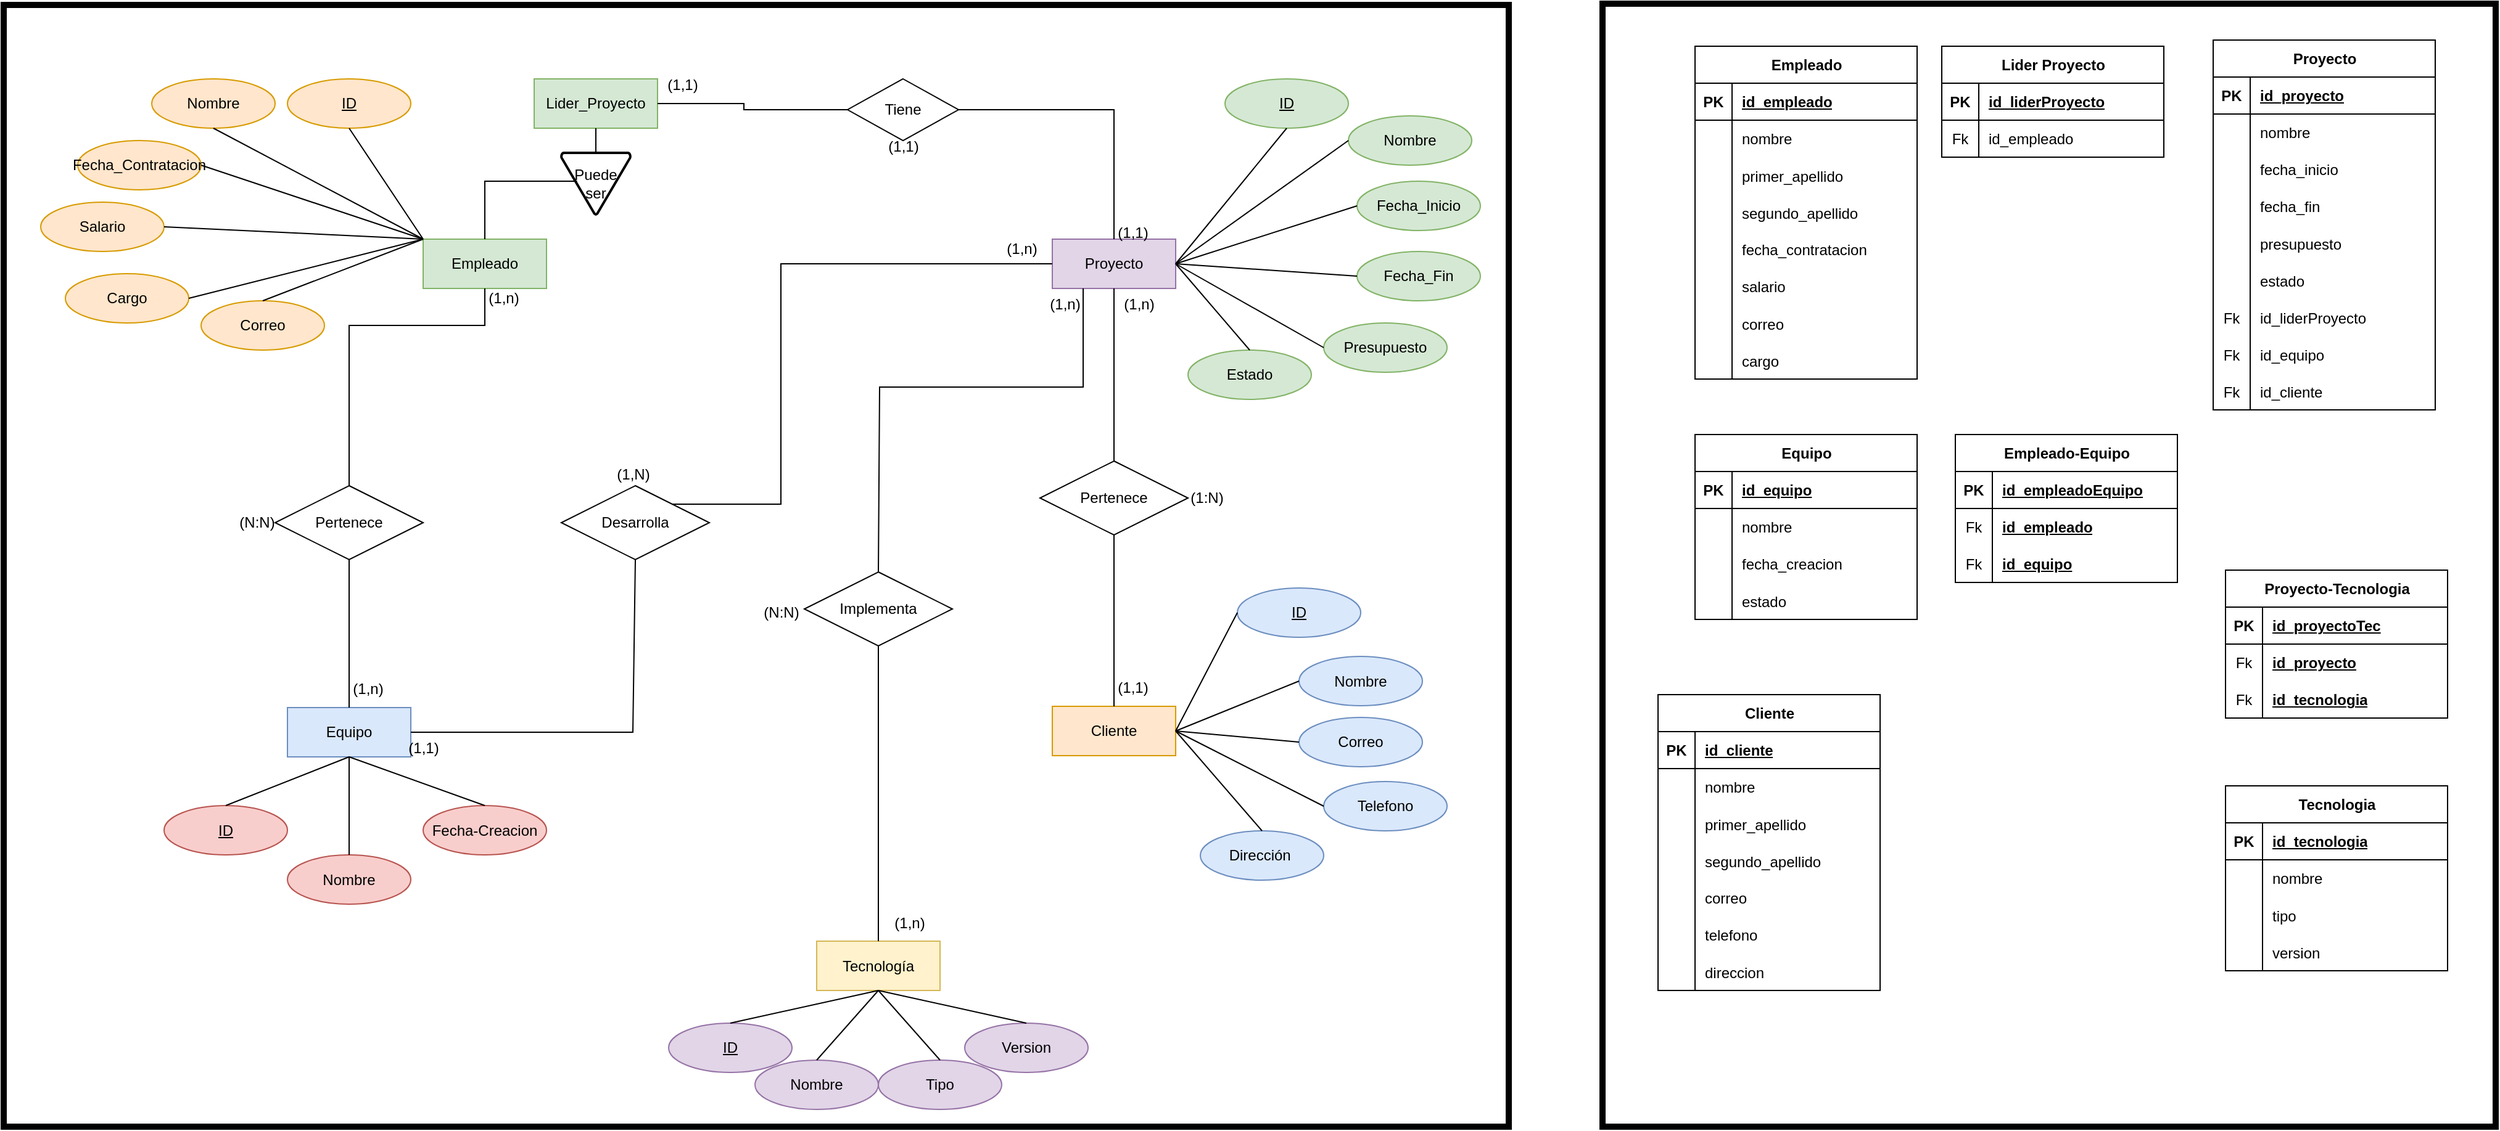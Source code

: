 <mxfile version="26.1.0">
  <diagram name="Página-1" id="SaEYAZio6c6tHSpdK9pB">
    <mxGraphModel dx="2876" dy="1054" grid="1" gridSize="10" guides="1" tooltips="1" connect="1" arrows="1" fold="1" page="1" pageScale="1" pageWidth="827" pageHeight="1169" math="0" shadow="0">
      <root>
        <mxCell id="0" />
        <mxCell id="1" parent="0" />
        <mxCell id="bBvE1cvLCG1G2UjmCAkk-1" value="Empleado" style="whiteSpace=wrap;html=1;align=center;fillColor=#d5e8d4;strokeColor=#82b366;" parent="1" vertex="1">
          <mxGeometry x="-80" y="220" width="100" height="40" as="geometry" />
        </mxCell>
        <mxCell id="bBvE1cvLCG1G2UjmCAkk-2" value="Proyecto" style="whiteSpace=wrap;html=1;align=center;fillColor=#e1d5e7;strokeColor=#9673a6;" parent="1" vertex="1">
          <mxGeometry x="430" y="220" width="100" height="40" as="geometry" />
        </mxCell>
        <mxCell id="bBvE1cvLCG1G2UjmCAkk-3" value="Cliente" style="whiteSpace=wrap;html=1;align=center;fillColor=#ffe6cc;strokeColor=#d79b00;" parent="1" vertex="1">
          <mxGeometry x="430" y="599" width="100" height="40" as="geometry" />
        </mxCell>
        <mxCell id="bBvE1cvLCG1G2UjmCAkk-4" value="Tecnología" style="whiteSpace=wrap;html=1;align=center;fillColor=#fff2cc;strokeColor=#d6b656;" parent="1" vertex="1">
          <mxGeometry x="239" y="789.5" width="100" height="40" as="geometry" />
        </mxCell>
        <mxCell id="bBvE1cvLCG1G2UjmCAkk-5" value="Equipo" style="whiteSpace=wrap;html=1;align=center;fillColor=#dae8fc;strokeColor=#6c8ebf;" parent="1" vertex="1">
          <mxGeometry x="-190" y="600" width="100" height="40" as="geometry" />
        </mxCell>
        <mxCell id="bBvE1cvLCG1G2UjmCAkk-6" value="ID" style="ellipse;whiteSpace=wrap;html=1;align=center;fontStyle=4;fillColor=#ffe6cc;strokeColor=#d79b00;" parent="1" vertex="1">
          <mxGeometry x="-190" y="90" width="100" height="40" as="geometry" />
        </mxCell>
        <mxCell id="bBvE1cvLCG1G2UjmCAkk-7" value="Nombre" style="ellipse;whiteSpace=wrap;html=1;align=center;fillColor=#ffe6cc;strokeColor=#d79b00;" parent="1" vertex="1">
          <mxGeometry x="-300" y="90" width="100" height="40" as="geometry" />
        </mxCell>
        <mxCell id="bBvE1cvLCG1G2UjmCAkk-8" value="Correo" style="ellipse;whiteSpace=wrap;html=1;align=center;fillColor=#ffe6cc;strokeColor=#d79b00;" parent="1" vertex="1">
          <mxGeometry x="-260" y="270" width="100" height="40" as="geometry" />
        </mxCell>
        <mxCell id="bBvE1cvLCG1G2UjmCAkk-9" value="Cargo" style="ellipse;whiteSpace=wrap;html=1;align=center;fillColor=#ffe6cc;strokeColor=#d79b00;" parent="1" vertex="1">
          <mxGeometry x="-370" y="248" width="100" height="40" as="geometry" />
        </mxCell>
        <mxCell id="bBvE1cvLCG1G2UjmCAkk-10" value="Fecha_Contratacion" style="ellipse;whiteSpace=wrap;html=1;align=center;fillColor=#ffe6cc;strokeColor=#d79b00;" parent="1" vertex="1">
          <mxGeometry x="-360" y="140" width="100" height="40" as="geometry" />
        </mxCell>
        <mxCell id="bBvE1cvLCG1G2UjmCAkk-11" value="Salario" style="ellipse;whiteSpace=wrap;html=1;align=center;fillColor=#ffe6cc;strokeColor=#d79b00;" parent="1" vertex="1">
          <mxGeometry x="-390" y="190" width="100" height="40" as="geometry" />
        </mxCell>
        <mxCell id="bBvE1cvLCG1G2UjmCAkk-12" value="Nombre" style="ellipse;whiteSpace=wrap;html=1;align=center;fillColor=#d5e8d4;strokeColor=#82b366;" parent="1" vertex="1">
          <mxGeometry x="670" y="120" width="100" height="40" as="geometry" />
        </mxCell>
        <mxCell id="bBvE1cvLCG1G2UjmCAkk-13" value="ID" style="ellipse;whiteSpace=wrap;html=1;align=center;fontStyle=4;fillColor=#d5e8d4;strokeColor=#82b366;" parent="1" vertex="1">
          <mxGeometry x="570" y="90" width="100" height="40" as="geometry" />
        </mxCell>
        <mxCell id="bBvE1cvLCG1G2UjmCAkk-14" value="Fecha_Inicio" style="ellipse;whiteSpace=wrap;html=1;align=center;fillColor=#d5e8d4;strokeColor=#82b366;" parent="1" vertex="1">
          <mxGeometry x="677" y="173" width="100" height="40" as="geometry" />
        </mxCell>
        <mxCell id="bBvE1cvLCG1G2UjmCAkk-15" value="Fecha_Fin" style="ellipse;whiteSpace=wrap;html=1;align=center;fillColor=#d5e8d4;strokeColor=#82b366;" parent="1" vertex="1">
          <mxGeometry x="677" y="230" width="100" height="40" as="geometry" />
        </mxCell>
        <mxCell id="bBvE1cvLCG1G2UjmCAkk-16" value="Presupuesto" style="ellipse;whiteSpace=wrap;html=1;align=center;fillColor=#d5e8d4;strokeColor=#82b366;" parent="1" vertex="1">
          <mxGeometry x="650" y="288" width="100" height="40" as="geometry" />
        </mxCell>
        <mxCell id="bBvE1cvLCG1G2UjmCAkk-17" value="Estado" style="ellipse;whiteSpace=wrap;html=1;align=center;fillColor=#d5e8d4;strokeColor=#82b366;" parent="1" vertex="1">
          <mxGeometry x="540" y="310" width="100" height="40" as="geometry" />
        </mxCell>
        <mxCell id="bBvE1cvLCG1G2UjmCAkk-18" value="ID" style="ellipse;whiteSpace=wrap;html=1;align=center;fontStyle=4;fillColor=#dae8fc;strokeColor=#6c8ebf;" parent="1" vertex="1">
          <mxGeometry x="580" y="503" width="100" height="40" as="geometry" />
        </mxCell>
        <mxCell id="bBvE1cvLCG1G2UjmCAkk-19" value="Nombre" style="ellipse;whiteSpace=wrap;html=1;align=center;fillColor=#dae8fc;strokeColor=#6c8ebf;" parent="1" vertex="1">
          <mxGeometry x="630" y="558.5" width="100" height="40" as="geometry" />
        </mxCell>
        <mxCell id="bBvE1cvLCG1G2UjmCAkk-20" value="Correo" style="ellipse;whiteSpace=wrap;html=1;align=center;fillColor=#dae8fc;strokeColor=#6c8ebf;" parent="1" vertex="1">
          <mxGeometry x="630" y="608" width="100" height="40" as="geometry" />
        </mxCell>
        <mxCell id="bBvE1cvLCG1G2UjmCAkk-21" value="Telefono" style="ellipse;whiteSpace=wrap;html=1;align=center;fillColor=#dae8fc;strokeColor=#6c8ebf;" parent="1" vertex="1">
          <mxGeometry x="650" y="660" width="100" height="40" as="geometry" />
        </mxCell>
        <mxCell id="bBvE1cvLCG1G2UjmCAkk-22" value="Dirección&amp;nbsp;" style="ellipse;whiteSpace=wrap;html=1;align=center;fillColor=#dae8fc;strokeColor=#6c8ebf;" parent="1" vertex="1">
          <mxGeometry x="550" y="700" width="100" height="40" as="geometry" />
        </mxCell>
        <mxCell id="bBvE1cvLCG1G2UjmCAkk-23" value="ID" style="ellipse;whiteSpace=wrap;html=1;align=center;fontStyle=4;fillColor=#e1d5e7;strokeColor=#9673a6;" parent="1" vertex="1">
          <mxGeometry x="119" y="856" width="100" height="40" as="geometry" />
        </mxCell>
        <mxCell id="bBvE1cvLCG1G2UjmCAkk-24" value="Nombre" style="ellipse;whiteSpace=wrap;html=1;align=center;fillColor=#e1d5e7;strokeColor=#9673a6;" parent="1" vertex="1">
          <mxGeometry x="189" y="886" width="100" height="40" as="geometry" />
        </mxCell>
        <mxCell id="bBvE1cvLCG1G2UjmCAkk-25" value="Version" style="ellipse;whiteSpace=wrap;html=1;align=center;fillColor=#e1d5e7;strokeColor=#9673a6;" parent="1" vertex="1">
          <mxGeometry x="359" y="856" width="100" height="40" as="geometry" />
        </mxCell>
        <mxCell id="bBvE1cvLCG1G2UjmCAkk-26" value="Tipo" style="ellipse;whiteSpace=wrap;html=1;align=center;fillColor=#e1d5e7;strokeColor=#9673a6;" parent="1" vertex="1">
          <mxGeometry x="289" y="886" width="100" height="40" as="geometry" />
        </mxCell>
        <mxCell id="bBvE1cvLCG1G2UjmCAkk-27" value="ID" style="ellipse;whiteSpace=wrap;html=1;align=center;fontStyle=4;fillColor=#f8cecc;strokeColor=#b85450;" parent="1" vertex="1">
          <mxGeometry x="-290" y="679.5" width="100" height="40" as="geometry" />
        </mxCell>
        <mxCell id="bBvE1cvLCG1G2UjmCAkk-28" value="Nombre" style="ellipse;whiteSpace=wrap;html=1;align=center;fillColor=#f8cecc;strokeColor=#b85450;" parent="1" vertex="1">
          <mxGeometry x="-190" y="719.5" width="100" height="40" as="geometry" />
        </mxCell>
        <mxCell id="bBvE1cvLCG1G2UjmCAkk-29" value="Fecha-Creacion" style="ellipse;whiteSpace=wrap;html=1;align=center;fillColor=#f8cecc;strokeColor=#b85450;" parent="1" vertex="1">
          <mxGeometry x="-80" y="679.5" width="100" height="40" as="geometry" />
        </mxCell>
        <mxCell id="bBvE1cvLCG1G2UjmCAkk-31" value="Pertenece" style="shape=rhombus;perimeter=rhombusPerimeter;whiteSpace=wrap;html=1;align=center;" parent="1" vertex="1">
          <mxGeometry x="-200" y="420" width="120" height="60" as="geometry" />
        </mxCell>
        <mxCell id="bBvE1cvLCG1G2UjmCAkk-33" value="" style="endArrow=none;html=1;rounded=0;exitX=0.5;exitY=1;exitDx=0;exitDy=0;entryX=0.5;entryY=0;entryDx=0;entryDy=0;" parent="1" source="bBvE1cvLCG1G2UjmCAkk-1" target="bBvE1cvLCG1G2UjmCAkk-31" edge="1">
          <mxGeometry relative="1" as="geometry">
            <mxPoint x="180" y="350" as="sourcePoint" />
            <mxPoint x="340" y="350" as="targetPoint" />
            <Array as="points">
              <mxPoint x="-30" y="290" />
              <mxPoint x="-140" y="290" />
            </Array>
          </mxGeometry>
        </mxCell>
        <mxCell id="bBvE1cvLCG1G2UjmCAkk-34" value="" style="endArrow=none;html=1;rounded=0;exitX=0.5;exitY=1;exitDx=0;exitDy=0;entryX=0.5;entryY=0;entryDx=0;entryDy=0;" parent="1" source="bBvE1cvLCG1G2UjmCAkk-31" target="bBvE1cvLCG1G2UjmCAkk-5" edge="1">
          <mxGeometry relative="1" as="geometry">
            <mxPoint x="70" y="270" as="sourcePoint" />
            <mxPoint x="70" y="410" as="targetPoint" />
          </mxGeometry>
        </mxCell>
        <mxCell id="bBvE1cvLCG1G2UjmCAkk-35" value="(1,n)" style="text;html=1;align=center;verticalAlign=middle;resizable=0;points=[];autosize=1;strokeColor=none;fillColor=none;" parent="1" vertex="1">
          <mxGeometry x="-40" y="253" width="50" height="30" as="geometry" />
        </mxCell>
        <mxCell id="bBvE1cvLCG1G2UjmCAkk-36" value="(1,n)" style="text;html=1;align=center;verticalAlign=middle;resizable=0;points=[];autosize=1;strokeColor=none;fillColor=none;" parent="1" vertex="1">
          <mxGeometry x="-150" y="570" width="50" height="30" as="geometry" />
        </mxCell>
        <mxCell id="bBvE1cvLCG1G2UjmCAkk-37" value="(N:N)" style="text;html=1;align=center;verticalAlign=middle;resizable=0;points=[];autosize=1;strokeColor=none;fillColor=none;" parent="1" vertex="1">
          <mxGeometry x="-240" y="435" width="50" height="30" as="geometry" />
        </mxCell>
        <mxCell id="bBvE1cvLCG1G2UjmCAkk-38" value="Puede ser" style="strokeWidth=2;html=1;shape=mxgraph.flowchart.merge_or_storage;whiteSpace=wrap;" parent="1" vertex="1">
          <mxGeometry x="32" y="150" width="56" height="50" as="geometry" />
        </mxCell>
        <mxCell id="bBvE1cvLCG1G2UjmCAkk-39" value="Lider_Proyecto" style="whiteSpace=wrap;html=1;align=center;fillColor=#d5e8d4;strokeColor=#82b366;" parent="1" vertex="1">
          <mxGeometry x="10" y="90" width="100" height="40" as="geometry" />
        </mxCell>
        <mxCell id="bBvE1cvLCG1G2UjmCAkk-40" value="" style="endArrow=none;html=1;rounded=0;exitX=0.227;exitY=0.46;exitDx=0;exitDy=0;entryX=0.5;entryY=0;entryDx=0;entryDy=0;exitPerimeter=0;" parent="1" source="bBvE1cvLCG1G2UjmCAkk-38" target="bBvE1cvLCG1G2UjmCAkk-1" edge="1">
          <mxGeometry relative="1" as="geometry">
            <mxPoint x="70" y="270" as="sourcePoint" />
            <mxPoint x="70" y="410" as="targetPoint" />
            <Array as="points">
              <mxPoint x="-30" y="173" />
            </Array>
          </mxGeometry>
        </mxCell>
        <mxCell id="bBvE1cvLCG1G2UjmCAkk-41" value="" style="endArrow=none;html=1;rounded=0;exitX=0.5;exitY=1;exitDx=0;exitDy=0;entryX=0.5;entryY=0;entryDx=0;entryDy=0;entryPerimeter=0;" parent="1" source="bBvE1cvLCG1G2UjmCAkk-39" target="bBvE1cvLCG1G2UjmCAkk-38" edge="1">
          <mxGeometry relative="1" as="geometry">
            <mxPoint x="80" y="280" as="sourcePoint" />
            <mxPoint x="80" y="420" as="targetPoint" />
          </mxGeometry>
        </mxCell>
        <mxCell id="bBvE1cvLCG1G2UjmCAkk-42" value="Pertenece" style="shape=rhombus;perimeter=rhombusPerimeter;whiteSpace=wrap;html=1;align=center;" parent="1" vertex="1">
          <mxGeometry x="420" y="400" width="120" height="60" as="geometry" />
        </mxCell>
        <mxCell id="bBvE1cvLCG1G2UjmCAkk-43" value="" style="endArrow=none;html=1;rounded=0;exitX=0.5;exitY=1;exitDx=0;exitDy=0;entryX=0.5;entryY=0;entryDx=0;entryDy=0;" parent="1" source="bBvE1cvLCG1G2UjmCAkk-42" target="bBvE1cvLCG1G2UjmCAkk-3" edge="1">
          <mxGeometry relative="1" as="geometry">
            <mxPoint x="70" y="470" as="sourcePoint" />
            <mxPoint x="70" y="600" as="targetPoint" />
          </mxGeometry>
        </mxCell>
        <mxCell id="bBvE1cvLCG1G2UjmCAkk-44" value="" style="endArrow=none;html=1;rounded=0;exitX=0.5;exitY=1;exitDx=0;exitDy=0;entryX=0.5;entryY=0;entryDx=0;entryDy=0;" parent="1" source="bBvE1cvLCG1G2UjmCAkk-2" target="bBvE1cvLCG1G2UjmCAkk-42" edge="1">
          <mxGeometry relative="1" as="geometry">
            <mxPoint x="490" y="470" as="sourcePoint" />
            <mxPoint x="490" y="609" as="targetPoint" />
          </mxGeometry>
        </mxCell>
        <mxCell id="bBvE1cvLCG1G2UjmCAkk-45" value="(1,n)" style="text;html=1;align=center;verticalAlign=middle;resizable=0;points=[];autosize=1;strokeColor=none;fillColor=none;" parent="1" vertex="1">
          <mxGeometry x="475" y="258" width="50" height="30" as="geometry" />
        </mxCell>
        <mxCell id="bBvE1cvLCG1G2UjmCAkk-46" value="(1,1)" style="text;html=1;align=center;verticalAlign=middle;resizable=0;points=[];autosize=1;strokeColor=none;fillColor=none;" parent="1" vertex="1">
          <mxGeometry x="470" y="569" width="50" height="30" as="geometry" />
        </mxCell>
        <mxCell id="bBvE1cvLCG1G2UjmCAkk-47" value="(1:N)" style="text;html=1;align=center;verticalAlign=middle;resizable=0;points=[];autosize=1;strokeColor=none;fillColor=none;" parent="1" vertex="1">
          <mxGeometry x="530" y="415" width="50" height="30" as="geometry" />
        </mxCell>
        <mxCell id="bBvE1cvLCG1G2UjmCAkk-48" value="Tiene" style="shape=rhombus;perimeter=rhombusPerimeter;whiteSpace=wrap;html=1;align=center;" parent="1" vertex="1">
          <mxGeometry x="264" y="90" width="90" height="50" as="geometry" />
        </mxCell>
        <mxCell id="bBvE1cvLCG1G2UjmCAkk-49" value="" style="endArrow=none;html=1;rounded=0;exitX=1;exitY=0.5;exitDx=0;exitDy=0;entryX=0;entryY=0.5;entryDx=0;entryDy=0;" parent="1" source="bBvE1cvLCG1G2UjmCAkk-39" target="bBvE1cvLCG1G2UjmCAkk-48" edge="1">
          <mxGeometry relative="1" as="geometry">
            <mxPoint x="70" y="270" as="sourcePoint" />
            <mxPoint x="70" y="410" as="targetPoint" />
            <Array as="points">
              <mxPoint x="180" y="110" />
              <mxPoint x="180" y="115" />
            </Array>
          </mxGeometry>
        </mxCell>
        <mxCell id="bBvE1cvLCG1G2UjmCAkk-50" value="" style="endArrow=none;html=1;rounded=0;exitX=1;exitY=0.5;exitDx=0;exitDy=0;entryX=0.5;entryY=0;entryDx=0;entryDy=0;" parent="1" source="bBvE1cvLCG1G2UjmCAkk-48" target="bBvE1cvLCG1G2UjmCAkk-2" edge="1">
          <mxGeometry relative="1" as="geometry">
            <mxPoint x="80" y="280" as="sourcePoint" />
            <mxPoint x="80" y="420" as="targetPoint" />
            <Array as="points">
              <mxPoint x="480" y="115" />
            </Array>
          </mxGeometry>
        </mxCell>
        <mxCell id="bBvE1cvLCG1G2UjmCAkk-51" value="(1,1)" style="text;html=1;align=center;verticalAlign=middle;resizable=0;points=[];autosize=1;strokeColor=none;fillColor=none;" parent="1" vertex="1">
          <mxGeometry x="105" y="80" width="50" height="30" as="geometry" />
        </mxCell>
        <mxCell id="bBvE1cvLCG1G2UjmCAkk-52" value="(1,1)" style="text;html=1;align=center;verticalAlign=middle;resizable=0;points=[];autosize=1;strokeColor=none;fillColor=none;" parent="1" vertex="1">
          <mxGeometry x="470" y="200" width="50" height="30" as="geometry" />
        </mxCell>
        <mxCell id="bBvE1cvLCG1G2UjmCAkk-53" value="(1,1)" style="text;html=1;align=center;verticalAlign=middle;resizable=0;points=[];autosize=1;strokeColor=none;fillColor=none;" parent="1" vertex="1">
          <mxGeometry x="284" y="130" width="50" height="30" as="geometry" />
        </mxCell>
        <mxCell id="bBvE1cvLCG1G2UjmCAkk-54" value="Desarrolla" style="shape=rhombus;perimeter=rhombusPerimeter;whiteSpace=wrap;html=1;align=center;" parent="1" vertex="1">
          <mxGeometry x="32" y="420" width="120" height="60" as="geometry" />
        </mxCell>
        <mxCell id="bBvE1cvLCG1G2UjmCAkk-56" value="" style="endArrow=none;html=1;rounded=0;exitX=1;exitY=0.5;exitDx=0;exitDy=0;entryX=0.5;entryY=1;entryDx=0;entryDy=0;" parent="1" source="bBvE1cvLCG1G2UjmCAkk-5" target="bBvE1cvLCG1G2UjmCAkk-54" edge="1">
          <mxGeometry relative="1" as="geometry">
            <mxPoint y="580" as="sourcePoint" />
            <mxPoint x="160" y="580" as="targetPoint" />
            <Array as="points">
              <mxPoint x="90" y="620" />
            </Array>
          </mxGeometry>
        </mxCell>
        <mxCell id="bBvE1cvLCG1G2UjmCAkk-57" value="" style="endArrow=none;html=1;rounded=0;exitX=1;exitY=0;exitDx=0;exitDy=0;entryX=0;entryY=0.5;entryDx=0;entryDy=0;" parent="1" source="bBvE1cvLCG1G2UjmCAkk-54" target="bBvE1cvLCG1G2UjmCAkk-2" edge="1">
          <mxGeometry relative="1" as="geometry">
            <mxPoint x="-80" y="630" as="sourcePoint" />
            <mxPoint x="105" y="490" as="targetPoint" />
            <Array as="points">
              <mxPoint x="210" y="435" />
              <mxPoint x="210" y="240" />
            </Array>
          </mxGeometry>
        </mxCell>
        <mxCell id="bBvE1cvLCG1G2UjmCAkk-58" value="(1,1)" style="text;html=1;align=center;verticalAlign=middle;resizable=0;points=[];autosize=1;strokeColor=none;fillColor=none;" parent="1" vertex="1">
          <mxGeometry x="-105" y="618" width="50" height="30" as="geometry" />
        </mxCell>
        <mxCell id="bBvE1cvLCG1G2UjmCAkk-59" value="(1,n)" style="text;html=1;align=center;verticalAlign=middle;resizable=0;points=[];autosize=1;strokeColor=none;fillColor=none;" parent="1" vertex="1">
          <mxGeometry x="380" y="213" width="50" height="30" as="geometry" />
        </mxCell>
        <mxCell id="bBvE1cvLCG1G2UjmCAkk-60" value="(1,N)" style="text;html=1;align=center;verticalAlign=middle;resizable=0;points=[];autosize=1;strokeColor=none;fillColor=none;" parent="1" vertex="1">
          <mxGeometry x="65" y="396" width="50" height="30" as="geometry" />
        </mxCell>
        <mxCell id="WYul2yGeiFOcsRztzYVk-1" value="Implementa" style="shape=rhombus;perimeter=rhombusPerimeter;whiteSpace=wrap;html=1;align=center;" vertex="1" parent="1">
          <mxGeometry x="229" y="490" width="120" height="60" as="geometry" />
        </mxCell>
        <mxCell id="WYul2yGeiFOcsRztzYVk-2" value="" style="endArrow=none;html=1;rounded=0;exitX=0.5;exitY=0;exitDx=0;exitDy=0;entryX=0.5;entryY=1;entryDx=0;entryDy=0;" edge="1" parent="1" source="bBvE1cvLCG1G2UjmCAkk-4" target="WYul2yGeiFOcsRztzYVk-1">
          <mxGeometry relative="1" as="geometry">
            <mxPoint x="240" y="700" as="sourcePoint" />
            <mxPoint x="400" y="700" as="targetPoint" />
          </mxGeometry>
        </mxCell>
        <mxCell id="WYul2yGeiFOcsRztzYVk-3" value="" style="endArrow=none;html=1;rounded=0;exitX=0.5;exitY=0;exitDx=0;exitDy=0;entryX=0.25;entryY=1;entryDx=0;entryDy=0;" edge="1" parent="1" source="WYul2yGeiFOcsRztzYVk-1" target="bBvE1cvLCG1G2UjmCAkk-2">
          <mxGeometry relative="1" as="geometry">
            <mxPoint x="299" y="840" as="sourcePoint" />
            <mxPoint x="299" y="560" as="targetPoint" />
            <Array as="points">
              <mxPoint x="290" y="340" />
              <mxPoint x="455" y="340" />
            </Array>
          </mxGeometry>
        </mxCell>
        <mxCell id="WYul2yGeiFOcsRztzYVk-4" value="(1,n)" style="text;html=1;align=center;verticalAlign=middle;resizable=0;points=[];autosize=1;strokeColor=none;fillColor=none;" vertex="1" parent="1">
          <mxGeometry x="415" y="258" width="50" height="30" as="geometry" />
        </mxCell>
        <mxCell id="WYul2yGeiFOcsRztzYVk-5" value="(1,n)" style="text;html=1;align=center;verticalAlign=middle;resizable=0;points=[];autosize=1;strokeColor=none;fillColor=none;" vertex="1" parent="1">
          <mxGeometry x="289" y="759.5" width="50" height="30" as="geometry" />
        </mxCell>
        <mxCell id="WYul2yGeiFOcsRztzYVk-6" value="(N:N)" style="text;html=1;align=center;verticalAlign=middle;resizable=0;points=[];autosize=1;strokeColor=none;fillColor=none;" vertex="1" parent="1">
          <mxGeometry x="185" y="508" width="50" height="30" as="geometry" />
        </mxCell>
        <mxCell id="WYul2yGeiFOcsRztzYVk-7" value="" style="endArrow=none;html=1;rounded=0;exitX=0.5;exitY=1;exitDx=0;exitDy=0;entryX=0;entryY=0;entryDx=0;entryDy=0;" edge="1" parent="1" source="bBvE1cvLCG1G2UjmCAkk-6" target="bBvE1cvLCG1G2UjmCAkk-1">
          <mxGeometry relative="1" as="geometry">
            <mxPoint x="-10" y="280" as="sourcePoint" />
            <mxPoint x="150" y="280" as="targetPoint" />
          </mxGeometry>
        </mxCell>
        <mxCell id="WYul2yGeiFOcsRztzYVk-8" value="" style="endArrow=none;html=1;rounded=0;exitX=0.5;exitY=1;exitDx=0;exitDy=0;entryX=0;entryY=0;entryDx=0;entryDy=0;" edge="1" parent="1" source="bBvE1cvLCG1G2UjmCAkk-7" target="bBvE1cvLCG1G2UjmCAkk-1">
          <mxGeometry relative="1" as="geometry">
            <mxPoint x="-130" y="140" as="sourcePoint" />
            <mxPoint x="-70" y="230" as="targetPoint" />
          </mxGeometry>
        </mxCell>
        <mxCell id="WYul2yGeiFOcsRztzYVk-9" value="" style="endArrow=none;html=1;rounded=0;exitX=1;exitY=0.5;exitDx=0;exitDy=0;entryX=0;entryY=0;entryDx=0;entryDy=0;" edge="1" parent="1" source="bBvE1cvLCG1G2UjmCAkk-10" target="bBvE1cvLCG1G2UjmCAkk-1">
          <mxGeometry relative="1" as="geometry">
            <mxPoint x="-120" y="150" as="sourcePoint" />
            <mxPoint x="-60" y="240" as="targetPoint" />
          </mxGeometry>
        </mxCell>
        <mxCell id="WYul2yGeiFOcsRztzYVk-10" value="" style="endArrow=none;html=1;rounded=0;exitX=1;exitY=0.5;exitDx=0;exitDy=0;entryX=0;entryY=0;entryDx=0;entryDy=0;" edge="1" parent="1" source="bBvE1cvLCG1G2UjmCAkk-11" target="bBvE1cvLCG1G2UjmCAkk-1">
          <mxGeometry relative="1" as="geometry">
            <mxPoint x="-110" y="160" as="sourcePoint" />
            <mxPoint x="-50" y="250" as="targetPoint" />
          </mxGeometry>
        </mxCell>
        <mxCell id="WYul2yGeiFOcsRztzYVk-11" value="" style="endArrow=none;html=1;rounded=0;exitX=1;exitY=0.5;exitDx=0;exitDy=0;entryX=0;entryY=0;entryDx=0;entryDy=0;" edge="1" parent="1" source="bBvE1cvLCG1G2UjmCAkk-9" target="bBvE1cvLCG1G2UjmCAkk-1">
          <mxGeometry relative="1" as="geometry">
            <mxPoint x="-100" y="170" as="sourcePoint" />
            <mxPoint x="-40" y="260" as="targetPoint" />
          </mxGeometry>
        </mxCell>
        <mxCell id="WYul2yGeiFOcsRztzYVk-12" value="" style="endArrow=none;html=1;rounded=0;exitX=0;exitY=0;exitDx=0;exitDy=0;entryX=0.5;entryY=0;entryDx=0;entryDy=0;" edge="1" parent="1" source="bBvE1cvLCG1G2UjmCAkk-1" target="bBvE1cvLCG1G2UjmCAkk-8">
          <mxGeometry relative="1" as="geometry">
            <mxPoint x="-260" y="278" as="sourcePoint" />
            <mxPoint x="-70" y="230" as="targetPoint" />
          </mxGeometry>
        </mxCell>
        <mxCell id="WYul2yGeiFOcsRztzYVk-13" value="" style="endArrow=none;html=1;rounded=0;exitX=0.5;exitY=1;exitDx=0;exitDy=0;entryX=0.5;entryY=0;entryDx=0;entryDy=0;" edge="1" parent="1" source="bBvE1cvLCG1G2UjmCAkk-5" target="bBvE1cvLCG1G2UjmCAkk-28">
          <mxGeometry relative="1" as="geometry">
            <mxPoint x="-370" y="740" as="sourcePoint" />
            <mxPoint x="-210" y="740" as="targetPoint" />
          </mxGeometry>
        </mxCell>
        <mxCell id="WYul2yGeiFOcsRztzYVk-14" value="" style="endArrow=none;html=1;rounded=0;exitX=0.5;exitY=1;exitDx=0;exitDy=0;entryX=0.5;entryY=0;entryDx=0;entryDy=0;" edge="1" parent="1" source="bBvE1cvLCG1G2UjmCAkk-5" target="bBvE1cvLCG1G2UjmCAkk-27">
          <mxGeometry relative="1" as="geometry">
            <mxPoint x="-360" y="750" as="sourcePoint" />
            <mxPoint x="-200" y="750" as="targetPoint" />
          </mxGeometry>
        </mxCell>
        <mxCell id="WYul2yGeiFOcsRztzYVk-15" value="" style="endArrow=none;html=1;rounded=0;exitX=0.5;exitY=1;exitDx=0;exitDy=0;entryX=0.5;entryY=0;entryDx=0;entryDy=0;" edge="1" parent="1" source="bBvE1cvLCG1G2UjmCAkk-5" target="bBvE1cvLCG1G2UjmCAkk-29">
          <mxGeometry relative="1" as="geometry">
            <mxPoint x="-350" y="760" as="sourcePoint" />
            <mxPoint x="-190" y="760" as="targetPoint" />
          </mxGeometry>
        </mxCell>
        <mxCell id="WYul2yGeiFOcsRztzYVk-16" value="" style="endArrow=none;html=1;rounded=0;entryX=0.5;entryY=1;entryDx=0;entryDy=0;exitX=0.5;exitY=0;exitDx=0;exitDy=0;" edge="1" parent="1" source="bBvE1cvLCG1G2UjmCAkk-23" target="bBvE1cvLCG1G2UjmCAkk-4">
          <mxGeometry relative="1" as="geometry">
            <mxPoint x="-30" y="860" as="sourcePoint" />
            <mxPoint x="130" y="860" as="targetPoint" />
          </mxGeometry>
        </mxCell>
        <mxCell id="WYul2yGeiFOcsRztzYVk-17" value="" style="endArrow=none;html=1;rounded=0;entryX=0.5;entryY=1;entryDx=0;entryDy=0;exitX=0.5;exitY=0;exitDx=0;exitDy=0;" edge="1" parent="1" source="bBvE1cvLCG1G2UjmCAkk-24" target="bBvE1cvLCG1G2UjmCAkk-4">
          <mxGeometry relative="1" as="geometry">
            <mxPoint x="179" y="866" as="sourcePoint" />
            <mxPoint x="299" y="840" as="targetPoint" />
          </mxGeometry>
        </mxCell>
        <mxCell id="WYul2yGeiFOcsRztzYVk-18" value="" style="endArrow=none;html=1;rounded=0;entryX=0.5;entryY=1;entryDx=0;entryDy=0;exitX=0.5;exitY=0;exitDx=0;exitDy=0;" edge="1" parent="1" source="bBvE1cvLCG1G2UjmCAkk-26" target="bBvE1cvLCG1G2UjmCAkk-4">
          <mxGeometry relative="1" as="geometry">
            <mxPoint x="249" y="896" as="sourcePoint" />
            <mxPoint x="299" y="840" as="targetPoint" />
          </mxGeometry>
        </mxCell>
        <mxCell id="WYul2yGeiFOcsRztzYVk-19" value="" style="endArrow=none;html=1;rounded=0;entryX=0.5;entryY=1;entryDx=0;entryDy=0;exitX=0.5;exitY=0;exitDx=0;exitDy=0;" edge="1" parent="1" source="bBvE1cvLCG1G2UjmCAkk-25" target="bBvE1cvLCG1G2UjmCAkk-4">
          <mxGeometry relative="1" as="geometry">
            <mxPoint x="259" y="906" as="sourcePoint" />
            <mxPoint x="309" y="850" as="targetPoint" />
          </mxGeometry>
        </mxCell>
        <mxCell id="WYul2yGeiFOcsRztzYVk-20" value="" style="endArrow=none;html=1;rounded=0;exitX=1;exitY=0.5;exitDx=0;exitDy=0;entryX=0.5;entryY=0;entryDx=0;entryDy=0;" edge="1" parent="1" source="bBvE1cvLCG1G2UjmCAkk-2" target="bBvE1cvLCG1G2UjmCAkk-17">
          <mxGeometry relative="1" as="geometry">
            <mxPoint x="710" y="370" as="sourcePoint" />
            <mxPoint x="870" y="370" as="targetPoint" />
          </mxGeometry>
        </mxCell>
        <mxCell id="WYul2yGeiFOcsRztzYVk-21" value="" style="endArrow=none;html=1;rounded=0;exitX=0.5;exitY=1;exitDx=0;exitDy=0;entryX=1;entryY=0.5;entryDx=0;entryDy=0;" edge="1" parent="1" source="bBvE1cvLCG1G2UjmCAkk-13" target="bBvE1cvLCG1G2UjmCAkk-2">
          <mxGeometry relative="1" as="geometry">
            <mxPoint x="540" y="250" as="sourcePoint" />
            <mxPoint x="600" y="320" as="targetPoint" />
          </mxGeometry>
        </mxCell>
        <mxCell id="WYul2yGeiFOcsRztzYVk-22" value="" style="endArrow=none;html=1;rounded=0;exitX=0;exitY=0.5;exitDx=0;exitDy=0;entryX=1;entryY=0.5;entryDx=0;entryDy=0;" edge="1" parent="1" source="bBvE1cvLCG1G2UjmCAkk-12" target="bBvE1cvLCG1G2UjmCAkk-2">
          <mxGeometry relative="1" as="geometry">
            <mxPoint x="630" y="140" as="sourcePoint" />
            <mxPoint x="540" y="250" as="targetPoint" />
          </mxGeometry>
        </mxCell>
        <mxCell id="WYul2yGeiFOcsRztzYVk-23" value="" style="endArrow=none;html=1;rounded=0;exitX=0;exitY=0.5;exitDx=0;exitDy=0;entryX=1;entryY=0.5;entryDx=0;entryDy=0;" edge="1" parent="1" source="bBvE1cvLCG1G2UjmCAkk-14" target="bBvE1cvLCG1G2UjmCAkk-2">
          <mxGeometry relative="1" as="geometry">
            <mxPoint x="680" y="150" as="sourcePoint" />
            <mxPoint x="540" y="250" as="targetPoint" />
          </mxGeometry>
        </mxCell>
        <mxCell id="WYul2yGeiFOcsRztzYVk-24" value="" style="endArrow=none;html=1;rounded=0;exitX=0;exitY=0.5;exitDx=0;exitDy=0;entryX=1;entryY=0.5;entryDx=0;entryDy=0;" edge="1" parent="1" source="bBvE1cvLCG1G2UjmCAkk-15" target="bBvE1cvLCG1G2UjmCAkk-2">
          <mxGeometry relative="1" as="geometry">
            <mxPoint x="687" y="203" as="sourcePoint" />
            <mxPoint x="540" y="250" as="targetPoint" />
          </mxGeometry>
        </mxCell>
        <mxCell id="WYul2yGeiFOcsRztzYVk-25" value="" style="endArrow=none;html=1;rounded=0;exitX=0;exitY=0.5;exitDx=0;exitDy=0;entryX=1;entryY=0.5;entryDx=0;entryDy=0;" edge="1" parent="1" source="bBvE1cvLCG1G2UjmCAkk-16" target="bBvE1cvLCG1G2UjmCAkk-2">
          <mxGeometry relative="1" as="geometry">
            <mxPoint x="697" y="213" as="sourcePoint" />
            <mxPoint x="550" y="260" as="targetPoint" />
          </mxGeometry>
        </mxCell>
        <mxCell id="WYul2yGeiFOcsRztzYVk-26" value="" style="endArrow=none;html=1;rounded=0;exitX=1;exitY=0.5;exitDx=0;exitDy=0;entryX=0.5;entryY=0;entryDx=0;entryDy=0;" edge="1" parent="1" source="bBvE1cvLCG1G2UjmCAkk-3" target="bBvE1cvLCG1G2UjmCAkk-22">
          <mxGeometry relative="1" as="geometry">
            <mxPoint x="550" y="780" as="sourcePoint" />
            <mxPoint x="710" y="780" as="targetPoint" />
          </mxGeometry>
        </mxCell>
        <mxCell id="WYul2yGeiFOcsRztzYVk-27" value="" style="endArrow=none;html=1;rounded=0;exitX=0;exitY=0.5;exitDx=0;exitDy=0;entryX=1;entryY=0.5;entryDx=0;entryDy=0;" edge="1" parent="1" source="bBvE1cvLCG1G2UjmCAkk-18" target="bBvE1cvLCG1G2UjmCAkk-3">
          <mxGeometry relative="1" as="geometry">
            <mxPoint x="540" y="629" as="sourcePoint" />
            <mxPoint x="610" y="710" as="targetPoint" />
          </mxGeometry>
        </mxCell>
        <mxCell id="WYul2yGeiFOcsRztzYVk-28" value="" style="endArrow=none;html=1;rounded=0;exitX=0;exitY=0.5;exitDx=0;exitDy=0;entryX=1;entryY=0.5;entryDx=0;entryDy=0;" edge="1" parent="1" source="bBvE1cvLCG1G2UjmCAkk-19" target="bBvE1cvLCG1G2UjmCAkk-3">
          <mxGeometry relative="1" as="geometry">
            <mxPoint x="550" y="639" as="sourcePoint" />
            <mxPoint x="620" y="720" as="targetPoint" />
          </mxGeometry>
        </mxCell>
        <mxCell id="WYul2yGeiFOcsRztzYVk-29" value="" style="endArrow=none;html=1;rounded=0;exitX=0;exitY=0.5;exitDx=0;exitDy=0;entryX=1;entryY=0.5;entryDx=0;entryDy=0;" edge="1" parent="1" source="bBvE1cvLCG1G2UjmCAkk-20" target="bBvE1cvLCG1G2UjmCAkk-3">
          <mxGeometry relative="1" as="geometry">
            <mxPoint x="560" y="649" as="sourcePoint" />
            <mxPoint x="630" y="730" as="targetPoint" />
          </mxGeometry>
        </mxCell>
        <mxCell id="WYul2yGeiFOcsRztzYVk-30" value="" style="endArrow=none;html=1;rounded=0;exitX=0;exitY=0.5;exitDx=0;exitDy=0;entryX=1;entryY=0.5;entryDx=0;entryDy=0;" edge="1" parent="1" source="bBvE1cvLCG1G2UjmCAkk-21" target="bBvE1cvLCG1G2UjmCAkk-3">
          <mxGeometry relative="1" as="geometry">
            <mxPoint x="570" y="659" as="sourcePoint" />
            <mxPoint x="640" y="740" as="targetPoint" />
          </mxGeometry>
        </mxCell>
        <mxCell id="WYul2yGeiFOcsRztzYVk-31" value="Empleado" style="shape=table;startSize=30;container=1;collapsible=1;childLayout=tableLayout;fixedRows=1;rowLines=0;fontStyle=1;align=center;resizeLast=1;html=1;" vertex="1" parent="1">
          <mxGeometry x="951" y="63.5" width="180" height="270" as="geometry" />
        </mxCell>
        <mxCell id="WYul2yGeiFOcsRztzYVk-32" value="" style="shape=tableRow;horizontal=0;startSize=0;swimlaneHead=0;swimlaneBody=0;fillColor=none;collapsible=0;dropTarget=0;points=[[0,0.5],[1,0.5]];portConstraint=eastwest;top=0;left=0;right=0;bottom=1;" vertex="1" parent="WYul2yGeiFOcsRztzYVk-31">
          <mxGeometry y="30" width="180" height="30" as="geometry" />
        </mxCell>
        <mxCell id="WYul2yGeiFOcsRztzYVk-33" value="PK" style="shape=partialRectangle;connectable=0;fillColor=none;top=0;left=0;bottom=0;right=0;fontStyle=1;overflow=hidden;whiteSpace=wrap;html=1;" vertex="1" parent="WYul2yGeiFOcsRztzYVk-32">
          <mxGeometry width="30" height="30" as="geometry">
            <mxRectangle width="30" height="30" as="alternateBounds" />
          </mxGeometry>
        </mxCell>
        <mxCell id="WYul2yGeiFOcsRztzYVk-34" value="id_empleado" style="shape=partialRectangle;connectable=0;fillColor=none;top=0;left=0;bottom=0;right=0;align=left;spacingLeft=6;fontStyle=5;overflow=hidden;whiteSpace=wrap;html=1;" vertex="1" parent="WYul2yGeiFOcsRztzYVk-32">
          <mxGeometry x="30" width="150" height="30" as="geometry">
            <mxRectangle width="150" height="30" as="alternateBounds" />
          </mxGeometry>
        </mxCell>
        <mxCell id="WYul2yGeiFOcsRztzYVk-35" value="" style="shape=tableRow;horizontal=0;startSize=0;swimlaneHead=0;swimlaneBody=0;fillColor=none;collapsible=0;dropTarget=0;points=[[0,0.5],[1,0.5]];portConstraint=eastwest;top=0;left=0;right=0;bottom=0;" vertex="1" parent="WYul2yGeiFOcsRztzYVk-31">
          <mxGeometry y="60" width="180" height="30" as="geometry" />
        </mxCell>
        <mxCell id="WYul2yGeiFOcsRztzYVk-36" value="" style="shape=partialRectangle;connectable=0;fillColor=none;top=0;left=0;bottom=0;right=0;editable=1;overflow=hidden;whiteSpace=wrap;html=1;" vertex="1" parent="WYul2yGeiFOcsRztzYVk-35">
          <mxGeometry width="30" height="30" as="geometry">
            <mxRectangle width="30" height="30" as="alternateBounds" />
          </mxGeometry>
        </mxCell>
        <mxCell id="WYul2yGeiFOcsRztzYVk-37" value="nombre" style="shape=partialRectangle;connectable=0;fillColor=none;top=0;left=0;bottom=0;right=0;align=left;spacingLeft=6;overflow=hidden;whiteSpace=wrap;html=1;" vertex="1" parent="WYul2yGeiFOcsRztzYVk-35">
          <mxGeometry x="30" width="150" height="30" as="geometry">
            <mxRectangle width="150" height="30" as="alternateBounds" />
          </mxGeometry>
        </mxCell>
        <mxCell id="WYul2yGeiFOcsRztzYVk-120" value="" style="shape=tableRow;horizontal=0;startSize=0;swimlaneHead=0;swimlaneBody=0;fillColor=none;collapsible=0;dropTarget=0;points=[[0,0.5],[1,0.5]];portConstraint=eastwest;top=0;left=0;right=0;bottom=0;" vertex="1" parent="WYul2yGeiFOcsRztzYVk-31">
          <mxGeometry y="90" width="180" height="30" as="geometry" />
        </mxCell>
        <mxCell id="WYul2yGeiFOcsRztzYVk-121" value="" style="shape=partialRectangle;connectable=0;fillColor=none;top=0;left=0;bottom=0;right=0;editable=1;overflow=hidden;" vertex="1" parent="WYul2yGeiFOcsRztzYVk-120">
          <mxGeometry width="30" height="30" as="geometry">
            <mxRectangle width="30" height="30" as="alternateBounds" />
          </mxGeometry>
        </mxCell>
        <mxCell id="WYul2yGeiFOcsRztzYVk-122" value="primer_apellido" style="shape=partialRectangle;connectable=0;fillColor=none;top=0;left=0;bottom=0;right=0;align=left;spacingLeft=6;overflow=hidden;" vertex="1" parent="WYul2yGeiFOcsRztzYVk-120">
          <mxGeometry x="30" width="150" height="30" as="geometry">
            <mxRectangle width="150" height="30" as="alternateBounds" />
          </mxGeometry>
        </mxCell>
        <mxCell id="WYul2yGeiFOcsRztzYVk-123" value="" style="shape=tableRow;horizontal=0;startSize=0;swimlaneHead=0;swimlaneBody=0;fillColor=none;collapsible=0;dropTarget=0;points=[[0,0.5],[1,0.5]];portConstraint=eastwest;top=0;left=0;right=0;bottom=0;" vertex="1" parent="WYul2yGeiFOcsRztzYVk-31">
          <mxGeometry y="120" width="180" height="30" as="geometry" />
        </mxCell>
        <mxCell id="WYul2yGeiFOcsRztzYVk-124" value="" style="shape=partialRectangle;connectable=0;fillColor=none;top=0;left=0;bottom=0;right=0;editable=1;overflow=hidden;" vertex="1" parent="WYul2yGeiFOcsRztzYVk-123">
          <mxGeometry width="30" height="30" as="geometry">
            <mxRectangle width="30" height="30" as="alternateBounds" />
          </mxGeometry>
        </mxCell>
        <mxCell id="WYul2yGeiFOcsRztzYVk-125" value="segundo_apellido" style="shape=partialRectangle;connectable=0;fillColor=none;top=0;left=0;bottom=0;right=0;align=left;spacingLeft=6;overflow=hidden;" vertex="1" parent="WYul2yGeiFOcsRztzYVk-123">
          <mxGeometry x="30" width="150" height="30" as="geometry">
            <mxRectangle width="150" height="30" as="alternateBounds" />
          </mxGeometry>
        </mxCell>
        <mxCell id="WYul2yGeiFOcsRztzYVk-38" value="" style="shape=tableRow;horizontal=0;startSize=0;swimlaneHead=0;swimlaneBody=0;fillColor=none;collapsible=0;dropTarget=0;points=[[0,0.5],[1,0.5]];portConstraint=eastwest;top=0;left=0;right=0;bottom=0;" vertex="1" parent="WYul2yGeiFOcsRztzYVk-31">
          <mxGeometry y="150" width="180" height="30" as="geometry" />
        </mxCell>
        <mxCell id="WYul2yGeiFOcsRztzYVk-39" value="" style="shape=partialRectangle;connectable=0;fillColor=none;top=0;left=0;bottom=0;right=0;editable=1;overflow=hidden;whiteSpace=wrap;html=1;" vertex="1" parent="WYul2yGeiFOcsRztzYVk-38">
          <mxGeometry width="30" height="30" as="geometry">
            <mxRectangle width="30" height="30" as="alternateBounds" />
          </mxGeometry>
        </mxCell>
        <mxCell id="WYul2yGeiFOcsRztzYVk-40" value="fecha_contratacion" style="shape=partialRectangle;connectable=0;fillColor=none;top=0;left=0;bottom=0;right=0;align=left;spacingLeft=6;overflow=hidden;whiteSpace=wrap;html=1;" vertex="1" parent="WYul2yGeiFOcsRztzYVk-38">
          <mxGeometry x="30" width="150" height="30" as="geometry">
            <mxRectangle width="150" height="30" as="alternateBounds" />
          </mxGeometry>
        </mxCell>
        <mxCell id="WYul2yGeiFOcsRztzYVk-41" value="" style="shape=tableRow;horizontal=0;startSize=0;swimlaneHead=0;swimlaneBody=0;fillColor=none;collapsible=0;dropTarget=0;points=[[0,0.5],[1,0.5]];portConstraint=eastwest;top=0;left=0;right=0;bottom=0;" vertex="1" parent="WYul2yGeiFOcsRztzYVk-31">
          <mxGeometry y="180" width="180" height="30" as="geometry" />
        </mxCell>
        <mxCell id="WYul2yGeiFOcsRztzYVk-42" value="" style="shape=partialRectangle;connectable=0;fillColor=none;top=0;left=0;bottom=0;right=0;editable=1;overflow=hidden;whiteSpace=wrap;html=1;" vertex="1" parent="WYul2yGeiFOcsRztzYVk-41">
          <mxGeometry width="30" height="30" as="geometry">
            <mxRectangle width="30" height="30" as="alternateBounds" />
          </mxGeometry>
        </mxCell>
        <mxCell id="WYul2yGeiFOcsRztzYVk-43" value="salario" style="shape=partialRectangle;connectable=0;fillColor=none;top=0;left=0;bottom=0;right=0;align=left;spacingLeft=6;overflow=hidden;whiteSpace=wrap;html=1;" vertex="1" parent="WYul2yGeiFOcsRztzYVk-41">
          <mxGeometry x="30" width="150" height="30" as="geometry">
            <mxRectangle width="150" height="30" as="alternateBounds" />
          </mxGeometry>
        </mxCell>
        <mxCell id="WYul2yGeiFOcsRztzYVk-60" value="" style="shape=tableRow;horizontal=0;startSize=0;swimlaneHead=0;swimlaneBody=0;fillColor=none;collapsible=0;dropTarget=0;points=[[0,0.5],[1,0.5]];portConstraint=eastwest;top=0;left=0;right=0;bottom=0;" vertex="1" parent="WYul2yGeiFOcsRztzYVk-31">
          <mxGeometry y="210" width="180" height="30" as="geometry" />
        </mxCell>
        <mxCell id="WYul2yGeiFOcsRztzYVk-61" value="" style="shape=partialRectangle;connectable=0;fillColor=none;top=0;left=0;bottom=0;right=0;editable=1;overflow=hidden;" vertex="1" parent="WYul2yGeiFOcsRztzYVk-60">
          <mxGeometry width="30" height="30" as="geometry">
            <mxRectangle width="30" height="30" as="alternateBounds" />
          </mxGeometry>
        </mxCell>
        <mxCell id="WYul2yGeiFOcsRztzYVk-62" value="correo" style="shape=partialRectangle;connectable=0;fillColor=none;top=0;left=0;bottom=0;right=0;align=left;spacingLeft=6;overflow=hidden;" vertex="1" parent="WYul2yGeiFOcsRztzYVk-60">
          <mxGeometry x="30" width="150" height="30" as="geometry">
            <mxRectangle width="150" height="30" as="alternateBounds" />
          </mxGeometry>
        </mxCell>
        <mxCell id="WYul2yGeiFOcsRztzYVk-57" value="" style="shape=tableRow;horizontal=0;startSize=0;swimlaneHead=0;swimlaneBody=0;fillColor=none;collapsible=0;dropTarget=0;points=[[0,0.5],[1,0.5]];portConstraint=eastwest;top=0;left=0;right=0;bottom=0;" vertex="1" parent="WYul2yGeiFOcsRztzYVk-31">
          <mxGeometry y="240" width="180" height="30" as="geometry" />
        </mxCell>
        <mxCell id="WYul2yGeiFOcsRztzYVk-58" value="" style="shape=partialRectangle;connectable=0;fillColor=none;top=0;left=0;bottom=0;right=0;editable=1;overflow=hidden;" vertex="1" parent="WYul2yGeiFOcsRztzYVk-57">
          <mxGeometry width="30" height="30" as="geometry">
            <mxRectangle width="30" height="30" as="alternateBounds" />
          </mxGeometry>
        </mxCell>
        <mxCell id="WYul2yGeiFOcsRztzYVk-59" value="cargo" style="shape=partialRectangle;connectable=0;fillColor=none;top=0;left=0;bottom=0;right=0;align=left;spacingLeft=6;overflow=hidden;" vertex="1" parent="WYul2yGeiFOcsRztzYVk-57">
          <mxGeometry x="30" width="150" height="30" as="geometry">
            <mxRectangle width="150" height="30" as="alternateBounds" />
          </mxGeometry>
        </mxCell>
        <mxCell id="WYul2yGeiFOcsRztzYVk-63" value="Proyecto" style="shape=table;startSize=30;container=1;collapsible=1;childLayout=tableLayout;fixedRows=1;rowLines=0;fontStyle=1;align=center;resizeLast=1;html=1;" vertex="1" parent="1">
          <mxGeometry x="1371" y="58.5" width="180" height="300" as="geometry" />
        </mxCell>
        <mxCell id="WYul2yGeiFOcsRztzYVk-64" value="" style="shape=tableRow;horizontal=0;startSize=0;swimlaneHead=0;swimlaneBody=0;fillColor=none;collapsible=0;dropTarget=0;points=[[0,0.5],[1,0.5]];portConstraint=eastwest;top=0;left=0;right=0;bottom=1;" vertex="1" parent="WYul2yGeiFOcsRztzYVk-63">
          <mxGeometry y="30" width="180" height="30" as="geometry" />
        </mxCell>
        <mxCell id="WYul2yGeiFOcsRztzYVk-65" value="PK" style="shape=partialRectangle;connectable=0;fillColor=none;top=0;left=0;bottom=0;right=0;fontStyle=1;overflow=hidden;whiteSpace=wrap;html=1;" vertex="1" parent="WYul2yGeiFOcsRztzYVk-64">
          <mxGeometry width="30" height="30" as="geometry">
            <mxRectangle width="30" height="30" as="alternateBounds" />
          </mxGeometry>
        </mxCell>
        <mxCell id="WYul2yGeiFOcsRztzYVk-66" value="id_proyecto" style="shape=partialRectangle;connectable=0;fillColor=none;top=0;left=0;bottom=0;right=0;align=left;spacingLeft=6;fontStyle=5;overflow=hidden;whiteSpace=wrap;html=1;" vertex="1" parent="WYul2yGeiFOcsRztzYVk-64">
          <mxGeometry x="30" width="150" height="30" as="geometry">
            <mxRectangle width="150" height="30" as="alternateBounds" />
          </mxGeometry>
        </mxCell>
        <mxCell id="WYul2yGeiFOcsRztzYVk-67" value="" style="shape=tableRow;horizontal=0;startSize=0;swimlaneHead=0;swimlaneBody=0;fillColor=none;collapsible=0;dropTarget=0;points=[[0,0.5],[1,0.5]];portConstraint=eastwest;top=0;left=0;right=0;bottom=0;" vertex="1" parent="WYul2yGeiFOcsRztzYVk-63">
          <mxGeometry y="60" width="180" height="30" as="geometry" />
        </mxCell>
        <mxCell id="WYul2yGeiFOcsRztzYVk-68" value="" style="shape=partialRectangle;connectable=0;fillColor=none;top=0;left=0;bottom=0;right=0;editable=1;overflow=hidden;whiteSpace=wrap;html=1;" vertex="1" parent="WYul2yGeiFOcsRztzYVk-67">
          <mxGeometry width="30" height="30" as="geometry">
            <mxRectangle width="30" height="30" as="alternateBounds" />
          </mxGeometry>
        </mxCell>
        <mxCell id="WYul2yGeiFOcsRztzYVk-69" value="nombre" style="shape=partialRectangle;connectable=0;fillColor=none;top=0;left=0;bottom=0;right=0;align=left;spacingLeft=6;overflow=hidden;whiteSpace=wrap;html=1;" vertex="1" parent="WYul2yGeiFOcsRztzYVk-67">
          <mxGeometry x="30" width="150" height="30" as="geometry">
            <mxRectangle width="150" height="30" as="alternateBounds" />
          </mxGeometry>
        </mxCell>
        <mxCell id="WYul2yGeiFOcsRztzYVk-70" value="" style="shape=tableRow;horizontal=0;startSize=0;swimlaneHead=0;swimlaneBody=0;fillColor=none;collapsible=0;dropTarget=0;points=[[0,0.5],[1,0.5]];portConstraint=eastwest;top=0;left=0;right=0;bottom=0;" vertex="1" parent="WYul2yGeiFOcsRztzYVk-63">
          <mxGeometry y="90" width="180" height="30" as="geometry" />
        </mxCell>
        <mxCell id="WYul2yGeiFOcsRztzYVk-71" value="" style="shape=partialRectangle;connectable=0;fillColor=none;top=0;left=0;bottom=0;right=0;editable=1;overflow=hidden;whiteSpace=wrap;html=1;" vertex="1" parent="WYul2yGeiFOcsRztzYVk-70">
          <mxGeometry width="30" height="30" as="geometry">
            <mxRectangle width="30" height="30" as="alternateBounds" />
          </mxGeometry>
        </mxCell>
        <mxCell id="WYul2yGeiFOcsRztzYVk-72" value="fecha_inicio" style="shape=partialRectangle;connectable=0;fillColor=none;top=0;left=0;bottom=0;right=0;align=left;spacingLeft=6;overflow=hidden;whiteSpace=wrap;html=1;" vertex="1" parent="WYul2yGeiFOcsRztzYVk-70">
          <mxGeometry x="30" width="150" height="30" as="geometry">
            <mxRectangle width="150" height="30" as="alternateBounds" />
          </mxGeometry>
        </mxCell>
        <mxCell id="WYul2yGeiFOcsRztzYVk-73" value="" style="shape=tableRow;horizontal=0;startSize=0;swimlaneHead=0;swimlaneBody=0;fillColor=none;collapsible=0;dropTarget=0;points=[[0,0.5],[1,0.5]];portConstraint=eastwest;top=0;left=0;right=0;bottom=0;" vertex="1" parent="WYul2yGeiFOcsRztzYVk-63">
          <mxGeometry y="120" width="180" height="30" as="geometry" />
        </mxCell>
        <mxCell id="WYul2yGeiFOcsRztzYVk-74" value="" style="shape=partialRectangle;connectable=0;fillColor=none;top=0;left=0;bottom=0;right=0;editable=1;overflow=hidden;whiteSpace=wrap;html=1;" vertex="1" parent="WYul2yGeiFOcsRztzYVk-73">
          <mxGeometry width="30" height="30" as="geometry">
            <mxRectangle width="30" height="30" as="alternateBounds" />
          </mxGeometry>
        </mxCell>
        <mxCell id="WYul2yGeiFOcsRztzYVk-75" value="fecha_fin" style="shape=partialRectangle;connectable=0;fillColor=none;top=0;left=0;bottom=0;right=0;align=left;spacingLeft=6;overflow=hidden;whiteSpace=wrap;html=1;" vertex="1" parent="WYul2yGeiFOcsRztzYVk-73">
          <mxGeometry x="30" width="150" height="30" as="geometry">
            <mxRectangle width="150" height="30" as="alternateBounds" />
          </mxGeometry>
        </mxCell>
        <mxCell id="WYul2yGeiFOcsRztzYVk-76" value="" style="shape=tableRow;horizontal=0;startSize=0;swimlaneHead=0;swimlaneBody=0;fillColor=none;collapsible=0;dropTarget=0;points=[[0,0.5],[1,0.5]];portConstraint=eastwest;top=0;left=0;right=0;bottom=0;" vertex="1" parent="WYul2yGeiFOcsRztzYVk-63">
          <mxGeometry y="150" width="180" height="30" as="geometry" />
        </mxCell>
        <mxCell id="WYul2yGeiFOcsRztzYVk-77" value="" style="shape=partialRectangle;connectable=0;fillColor=none;top=0;left=0;bottom=0;right=0;editable=1;overflow=hidden;" vertex="1" parent="WYul2yGeiFOcsRztzYVk-76">
          <mxGeometry width="30" height="30" as="geometry">
            <mxRectangle width="30" height="30" as="alternateBounds" />
          </mxGeometry>
        </mxCell>
        <mxCell id="WYul2yGeiFOcsRztzYVk-78" value="presupuesto" style="shape=partialRectangle;connectable=0;fillColor=none;top=0;left=0;bottom=0;right=0;align=left;spacingLeft=6;overflow=hidden;" vertex="1" parent="WYul2yGeiFOcsRztzYVk-76">
          <mxGeometry x="30" width="150" height="30" as="geometry">
            <mxRectangle width="150" height="30" as="alternateBounds" />
          </mxGeometry>
        </mxCell>
        <mxCell id="WYul2yGeiFOcsRztzYVk-79" value="" style="shape=tableRow;horizontal=0;startSize=0;swimlaneHead=0;swimlaneBody=0;fillColor=none;collapsible=0;dropTarget=0;points=[[0,0.5],[1,0.5]];portConstraint=eastwest;top=0;left=0;right=0;bottom=0;" vertex="1" parent="WYul2yGeiFOcsRztzYVk-63">
          <mxGeometry y="180" width="180" height="30" as="geometry" />
        </mxCell>
        <mxCell id="WYul2yGeiFOcsRztzYVk-80" value="" style="shape=partialRectangle;connectable=0;fillColor=none;top=0;left=0;bottom=0;right=0;editable=1;overflow=hidden;" vertex="1" parent="WYul2yGeiFOcsRztzYVk-79">
          <mxGeometry width="30" height="30" as="geometry">
            <mxRectangle width="30" height="30" as="alternateBounds" />
          </mxGeometry>
        </mxCell>
        <mxCell id="WYul2yGeiFOcsRztzYVk-81" value="estado" style="shape=partialRectangle;connectable=0;fillColor=none;top=0;left=0;bottom=0;right=0;align=left;spacingLeft=6;overflow=hidden;" vertex="1" parent="WYul2yGeiFOcsRztzYVk-79">
          <mxGeometry x="30" width="150" height="30" as="geometry">
            <mxRectangle width="150" height="30" as="alternateBounds" />
          </mxGeometry>
        </mxCell>
        <mxCell id="WYul2yGeiFOcsRztzYVk-221" value="" style="shape=tableRow;horizontal=0;startSize=0;swimlaneHead=0;swimlaneBody=0;fillColor=none;collapsible=0;dropTarget=0;points=[[0,0.5],[1,0.5]];portConstraint=eastwest;top=0;left=0;right=0;bottom=0;" vertex="1" parent="WYul2yGeiFOcsRztzYVk-63">
          <mxGeometry y="210" width="180" height="30" as="geometry" />
        </mxCell>
        <mxCell id="WYul2yGeiFOcsRztzYVk-222" value="Fk" style="shape=partialRectangle;connectable=0;fillColor=none;top=0;left=0;bottom=0;right=0;editable=1;overflow=hidden;" vertex="1" parent="WYul2yGeiFOcsRztzYVk-221">
          <mxGeometry width="30" height="30" as="geometry">
            <mxRectangle width="30" height="30" as="alternateBounds" />
          </mxGeometry>
        </mxCell>
        <mxCell id="WYul2yGeiFOcsRztzYVk-223" value="id_liderProyecto" style="shape=partialRectangle;connectable=0;fillColor=none;top=0;left=0;bottom=0;right=0;align=left;spacingLeft=6;overflow=hidden;" vertex="1" parent="WYul2yGeiFOcsRztzYVk-221">
          <mxGeometry x="30" width="150" height="30" as="geometry">
            <mxRectangle width="150" height="30" as="alternateBounds" />
          </mxGeometry>
        </mxCell>
        <mxCell id="WYul2yGeiFOcsRztzYVk-224" value="" style="shape=tableRow;horizontal=0;startSize=0;swimlaneHead=0;swimlaneBody=0;fillColor=none;collapsible=0;dropTarget=0;points=[[0,0.5],[1,0.5]];portConstraint=eastwest;top=0;left=0;right=0;bottom=0;" vertex="1" parent="WYul2yGeiFOcsRztzYVk-63">
          <mxGeometry y="240" width="180" height="30" as="geometry" />
        </mxCell>
        <mxCell id="WYul2yGeiFOcsRztzYVk-225" value="Fk" style="shape=partialRectangle;connectable=0;fillColor=none;top=0;left=0;bottom=0;right=0;editable=1;overflow=hidden;" vertex="1" parent="WYul2yGeiFOcsRztzYVk-224">
          <mxGeometry width="30" height="30" as="geometry">
            <mxRectangle width="30" height="30" as="alternateBounds" />
          </mxGeometry>
        </mxCell>
        <mxCell id="WYul2yGeiFOcsRztzYVk-226" value="id_equipo" style="shape=partialRectangle;connectable=0;fillColor=none;top=0;left=0;bottom=0;right=0;align=left;spacingLeft=6;overflow=hidden;" vertex="1" parent="WYul2yGeiFOcsRztzYVk-224">
          <mxGeometry x="30" width="150" height="30" as="geometry">
            <mxRectangle width="150" height="30" as="alternateBounds" />
          </mxGeometry>
        </mxCell>
        <mxCell id="WYul2yGeiFOcsRztzYVk-218" value="" style="shape=tableRow;horizontal=0;startSize=0;swimlaneHead=0;swimlaneBody=0;fillColor=none;collapsible=0;dropTarget=0;points=[[0,0.5],[1,0.5]];portConstraint=eastwest;top=0;left=0;right=0;bottom=0;" vertex="1" parent="WYul2yGeiFOcsRztzYVk-63">
          <mxGeometry y="270" width="180" height="30" as="geometry" />
        </mxCell>
        <mxCell id="WYul2yGeiFOcsRztzYVk-219" value="Fk" style="shape=partialRectangle;connectable=0;fillColor=none;top=0;left=0;bottom=0;right=0;editable=1;overflow=hidden;" vertex="1" parent="WYul2yGeiFOcsRztzYVk-218">
          <mxGeometry width="30" height="30" as="geometry">
            <mxRectangle width="30" height="30" as="alternateBounds" />
          </mxGeometry>
        </mxCell>
        <mxCell id="WYul2yGeiFOcsRztzYVk-220" value="id_cliente" style="shape=partialRectangle;connectable=0;fillColor=none;top=0;left=0;bottom=0;right=0;align=left;spacingLeft=6;overflow=hidden;" vertex="1" parent="WYul2yGeiFOcsRztzYVk-218">
          <mxGeometry x="30" width="150" height="30" as="geometry">
            <mxRectangle width="150" height="30" as="alternateBounds" />
          </mxGeometry>
        </mxCell>
        <mxCell id="WYul2yGeiFOcsRztzYVk-126" value="Cliente" style="shape=table;startSize=30;container=1;collapsible=1;childLayout=tableLayout;fixedRows=1;rowLines=0;fontStyle=1;align=center;resizeLast=1;html=1;" vertex="1" parent="1">
          <mxGeometry x="921" y="589.5" width="180" height="240" as="geometry" />
        </mxCell>
        <mxCell id="WYul2yGeiFOcsRztzYVk-127" value="" style="shape=tableRow;horizontal=0;startSize=0;swimlaneHead=0;swimlaneBody=0;fillColor=none;collapsible=0;dropTarget=0;points=[[0,0.5],[1,0.5]];portConstraint=eastwest;top=0;left=0;right=0;bottom=1;" vertex="1" parent="WYul2yGeiFOcsRztzYVk-126">
          <mxGeometry y="30" width="180" height="30" as="geometry" />
        </mxCell>
        <mxCell id="WYul2yGeiFOcsRztzYVk-128" value="PK" style="shape=partialRectangle;connectable=0;fillColor=none;top=0;left=0;bottom=0;right=0;fontStyle=1;overflow=hidden;whiteSpace=wrap;html=1;" vertex="1" parent="WYul2yGeiFOcsRztzYVk-127">
          <mxGeometry width="30" height="30" as="geometry">
            <mxRectangle width="30" height="30" as="alternateBounds" />
          </mxGeometry>
        </mxCell>
        <mxCell id="WYul2yGeiFOcsRztzYVk-129" value="id_cliente" style="shape=partialRectangle;connectable=0;fillColor=none;top=0;left=0;bottom=0;right=0;align=left;spacingLeft=6;fontStyle=5;overflow=hidden;whiteSpace=wrap;html=1;" vertex="1" parent="WYul2yGeiFOcsRztzYVk-127">
          <mxGeometry x="30" width="150" height="30" as="geometry">
            <mxRectangle width="150" height="30" as="alternateBounds" />
          </mxGeometry>
        </mxCell>
        <mxCell id="WYul2yGeiFOcsRztzYVk-130" value="" style="shape=tableRow;horizontal=0;startSize=0;swimlaneHead=0;swimlaneBody=0;fillColor=none;collapsible=0;dropTarget=0;points=[[0,0.5],[1,0.5]];portConstraint=eastwest;top=0;left=0;right=0;bottom=0;" vertex="1" parent="WYul2yGeiFOcsRztzYVk-126">
          <mxGeometry y="60" width="180" height="30" as="geometry" />
        </mxCell>
        <mxCell id="WYul2yGeiFOcsRztzYVk-131" value="" style="shape=partialRectangle;connectable=0;fillColor=none;top=0;left=0;bottom=0;right=0;editable=1;overflow=hidden;whiteSpace=wrap;html=1;" vertex="1" parent="WYul2yGeiFOcsRztzYVk-130">
          <mxGeometry width="30" height="30" as="geometry">
            <mxRectangle width="30" height="30" as="alternateBounds" />
          </mxGeometry>
        </mxCell>
        <mxCell id="WYul2yGeiFOcsRztzYVk-132" value="nombre" style="shape=partialRectangle;connectable=0;fillColor=none;top=0;left=0;bottom=0;right=0;align=left;spacingLeft=6;overflow=hidden;whiteSpace=wrap;html=1;" vertex="1" parent="WYul2yGeiFOcsRztzYVk-130">
          <mxGeometry x="30" width="150" height="30" as="geometry">
            <mxRectangle width="150" height="30" as="alternateBounds" />
          </mxGeometry>
        </mxCell>
        <mxCell id="WYul2yGeiFOcsRztzYVk-133" value="" style="shape=tableRow;horizontal=0;startSize=0;swimlaneHead=0;swimlaneBody=0;fillColor=none;collapsible=0;dropTarget=0;points=[[0,0.5],[1,0.5]];portConstraint=eastwest;top=0;left=0;right=0;bottom=0;" vertex="1" parent="WYul2yGeiFOcsRztzYVk-126">
          <mxGeometry y="90" width="180" height="30" as="geometry" />
        </mxCell>
        <mxCell id="WYul2yGeiFOcsRztzYVk-134" value="" style="shape=partialRectangle;connectable=0;fillColor=none;top=0;left=0;bottom=0;right=0;editable=1;overflow=hidden;" vertex="1" parent="WYul2yGeiFOcsRztzYVk-133">
          <mxGeometry width="30" height="30" as="geometry">
            <mxRectangle width="30" height="30" as="alternateBounds" />
          </mxGeometry>
        </mxCell>
        <mxCell id="WYul2yGeiFOcsRztzYVk-135" value="primer_apellido" style="shape=partialRectangle;connectable=0;fillColor=none;top=0;left=0;bottom=0;right=0;align=left;spacingLeft=6;overflow=hidden;" vertex="1" parent="WYul2yGeiFOcsRztzYVk-133">
          <mxGeometry x="30" width="150" height="30" as="geometry">
            <mxRectangle width="150" height="30" as="alternateBounds" />
          </mxGeometry>
        </mxCell>
        <mxCell id="WYul2yGeiFOcsRztzYVk-136" value="" style="shape=tableRow;horizontal=0;startSize=0;swimlaneHead=0;swimlaneBody=0;fillColor=none;collapsible=0;dropTarget=0;points=[[0,0.5],[1,0.5]];portConstraint=eastwest;top=0;left=0;right=0;bottom=0;" vertex="1" parent="WYul2yGeiFOcsRztzYVk-126">
          <mxGeometry y="120" width="180" height="30" as="geometry" />
        </mxCell>
        <mxCell id="WYul2yGeiFOcsRztzYVk-137" value="" style="shape=partialRectangle;connectable=0;fillColor=none;top=0;left=0;bottom=0;right=0;editable=1;overflow=hidden;" vertex="1" parent="WYul2yGeiFOcsRztzYVk-136">
          <mxGeometry width="30" height="30" as="geometry">
            <mxRectangle width="30" height="30" as="alternateBounds" />
          </mxGeometry>
        </mxCell>
        <mxCell id="WYul2yGeiFOcsRztzYVk-138" value="segundo_apellido" style="shape=partialRectangle;connectable=0;fillColor=none;top=0;left=0;bottom=0;right=0;align=left;spacingLeft=6;overflow=hidden;" vertex="1" parent="WYul2yGeiFOcsRztzYVk-136">
          <mxGeometry x="30" width="150" height="30" as="geometry">
            <mxRectangle width="150" height="30" as="alternateBounds" />
          </mxGeometry>
        </mxCell>
        <mxCell id="WYul2yGeiFOcsRztzYVk-139" value="" style="shape=tableRow;horizontal=0;startSize=0;swimlaneHead=0;swimlaneBody=0;fillColor=none;collapsible=0;dropTarget=0;points=[[0,0.5],[1,0.5]];portConstraint=eastwest;top=0;left=0;right=0;bottom=0;" vertex="1" parent="WYul2yGeiFOcsRztzYVk-126">
          <mxGeometry y="150" width="180" height="30" as="geometry" />
        </mxCell>
        <mxCell id="WYul2yGeiFOcsRztzYVk-140" value="" style="shape=partialRectangle;connectable=0;fillColor=none;top=0;left=0;bottom=0;right=0;editable=1;overflow=hidden;whiteSpace=wrap;html=1;" vertex="1" parent="WYul2yGeiFOcsRztzYVk-139">
          <mxGeometry width="30" height="30" as="geometry">
            <mxRectangle width="30" height="30" as="alternateBounds" />
          </mxGeometry>
        </mxCell>
        <mxCell id="WYul2yGeiFOcsRztzYVk-141" value="correo" style="shape=partialRectangle;connectable=0;fillColor=none;top=0;left=0;bottom=0;right=0;align=left;spacingLeft=6;overflow=hidden;whiteSpace=wrap;html=1;" vertex="1" parent="WYul2yGeiFOcsRztzYVk-139">
          <mxGeometry x="30" width="150" height="30" as="geometry">
            <mxRectangle width="150" height="30" as="alternateBounds" />
          </mxGeometry>
        </mxCell>
        <mxCell id="WYul2yGeiFOcsRztzYVk-142" value="" style="shape=tableRow;horizontal=0;startSize=0;swimlaneHead=0;swimlaneBody=0;fillColor=none;collapsible=0;dropTarget=0;points=[[0,0.5],[1,0.5]];portConstraint=eastwest;top=0;left=0;right=0;bottom=0;" vertex="1" parent="WYul2yGeiFOcsRztzYVk-126">
          <mxGeometry y="180" width="180" height="30" as="geometry" />
        </mxCell>
        <mxCell id="WYul2yGeiFOcsRztzYVk-143" value="" style="shape=partialRectangle;connectable=0;fillColor=none;top=0;left=0;bottom=0;right=0;editable=1;overflow=hidden;whiteSpace=wrap;html=1;" vertex="1" parent="WYul2yGeiFOcsRztzYVk-142">
          <mxGeometry width="30" height="30" as="geometry">
            <mxRectangle width="30" height="30" as="alternateBounds" />
          </mxGeometry>
        </mxCell>
        <mxCell id="WYul2yGeiFOcsRztzYVk-144" value="telefono" style="shape=partialRectangle;connectable=0;fillColor=none;top=0;left=0;bottom=0;right=0;align=left;spacingLeft=6;overflow=hidden;whiteSpace=wrap;html=1;" vertex="1" parent="WYul2yGeiFOcsRztzYVk-142">
          <mxGeometry x="30" width="150" height="30" as="geometry">
            <mxRectangle width="150" height="30" as="alternateBounds" />
          </mxGeometry>
        </mxCell>
        <mxCell id="WYul2yGeiFOcsRztzYVk-145" value="" style="shape=tableRow;horizontal=0;startSize=0;swimlaneHead=0;swimlaneBody=0;fillColor=none;collapsible=0;dropTarget=0;points=[[0,0.5],[1,0.5]];portConstraint=eastwest;top=0;left=0;right=0;bottom=0;" vertex="1" parent="WYul2yGeiFOcsRztzYVk-126">
          <mxGeometry y="210" width="180" height="30" as="geometry" />
        </mxCell>
        <mxCell id="WYul2yGeiFOcsRztzYVk-146" value="" style="shape=partialRectangle;connectable=0;fillColor=none;top=0;left=0;bottom=0;right=0;editable=1;overflow=hidden;" vertex="1" parent="WYul2yGeiFOcsRztzYVk-145">
          <mxGeometry width="30" height="30" as="geometry">
            <mxRectangle width="30" height="30" as="alternateBounds" />
          </mxGeometry>
        </mxCell>
        <mxCell id="WYul2yGeiFOcsRztzYVk-147" value="direccion" style="shape=partialRectangle;connectable=0;fillColor=none;top=0;left=0;bottom=0;right=0;align=left;spacingLeft=6;overflow=hidden;" vertex="1" parent="WYul2yGeiFOcsRztzYVk-145">
          <mxGeometry x="30" width="150" height="30" as="geometry">
            <mxRectangle width="150" height="30" as="alternateBounds" />
          </mxGeometry>
        </mxCell>
        <mxCell id="WYul2yGeiFOcsRztzYVk-151" value="Tecnologia" style="shape=table;startSize=30;container=1;collapsible=1;childLayout=tableLayout;fixedRows=1;rowLines=0;fontStyle=1;align=center;resizeLast=1;html=1;" vertex="1" parent="1">
          <mxGeometry x="1381" y="663.5" width="180" height="150" as="geometry" />
        </mxCell>
        <mxCell id="WYul2yGeiFOcsRztzYVk-152" value="" style="shape=tableRow;horizontal=0;startSize=0;swimlaneHead=0;swimlaneBody=0;fillColor=none;collapsible=0;dropTarget=0;points=[[0,0.5],[1,0.5]];portConstraint=eastwest;top=0;left=0;right=0;bottom=1;" vertex="1" parent="WYul2yGeiFOcsRztzYVk-151">
          <mxGeometry y="30" width="180" height="30" as="geometry" />
        </mxCell>
        <mxCell id="WYul2yGeiFOcsRztzYVk-153" value="PK" style="shape=partialRectangle;connectable=0;fillColor=none;top=0;left=0;bottom=0;right=0;fontStyle=1;overflow=hidden;whiteSpace=wrap;html=1;" vertex="1" parent="WYul2yGeiFOcsRztzYVk-152">
          <mxGeometry width="30" height="30" as="geometry">
            <mxRectangle width="30" height="30" as="alternateBounds" />
          </mxGeometry>
        </mxCell>
        <mxCell id="WYul2yGeiFOcsRztzYVk-154" value="id_tecnologia" style="shape=partialRectangle;connectable=0;fillColor=none;top=0;left=0;bottom=0;right=0;align=left;spacingLeft=6;fontStyle=5;overflow=hidden;whiteSpace=wrap;html=1;" vertex="1" parent="WYul2yGeiFOcsRztzYVk-152">
          <mxGeometry x="30" width="150" height="30" as="geometry">
            <mxRectangle width="150" height="30" as="alternateBounds" />
          </mxGeometry>
        </mxCell>
        <mxCell id="WYul2yGeiFOcsRztzYVk-155" value="" style="shape=tableRow;horizontal=0;startSize=0;swimlaneHead=0;swimlaneBody=0;fillColor=none;collapsible=0;dropTarget=0;points=[[0,0.5],[1,0.5]];portConstraint=eastwest;top=0;left=0;right=0;bottom=0;" vertex="1" parent="WYul2yGeiFOcsRztzYVk-151">
          <mxGeometry y="60" width="180" height="30" as="geometry" />
        </mxCell>
        <mxCell id="WYul2yGeiFOcsRztzYVk-156" value="" style="shape=partialRectangle;connectable=0;fillColor=none;top=0;left=0;bottom=0;right=0;editable=1;overflow=hidden;whiteSpace=wrap;html=1;" vertex="1" parent="WYul2yGeiFOcsRztzYVk-155">
          <mxGeometry width="30" height="30" as="geometry">
            <mxRectangle width="30" height="30" as="alternateBounds" />
          </mxGeometry>
        </mxCell>
        <mxCell id="WYul2yGeiFOcsRztzYVk-157" value="nombre" style="shape=partialRectangle;connectable=0;fillColor=none;top=0;left=0;bottom=0;right=0;align=left;spacingLeft=6;overflow=hidden;whiteSpace=wrap;html=1;" vertex="1" parent="WYul2yGeiFOcsRztzYVk-155">
          <mxGeometry x="30" width="150" height="30" as="geometry">
            <mxRectangle width="150" height="30" as="alternateBounds" />
          </mxGeometry>
        </mxCell>
        <mxCell id="WYul2yGeiFOcsRztzYVk-158" value="" style="shape=tableRow;horizontal=0;startSize=0;swimlaneHead=0;swimlaneBody=0;fillColor=none;collapsible=0;dropTarget=0;points=[[0,0.5],[1,0.5]];portConstraint=eastwest;top=0;left=0;right=0;bottom=0;" vertex="1" parent="WYul2yGeiFOcsRztzYVk-151">
          <mxGeometry y="90" width="180" height="30" as="geometry" />
        </mxCell>
        <mxCell id="WYul2yGeiFOcsRztzYVk-159" value="" style="shape=partialRectangle;connectable=0;fillColor=none;top=0;left=0;bottom=0;right=0;editable=1;overflow=hidden;" vertex="1" parent="WYul2yGeiFOcsRztzYVk-158">
          <mxGeometry width="30" height="30" as="geometry">
            <mxRectangle width="30" height="30" as="alternateBounds" />
          </mxGeometry>
        </mxCell>
        <mxCell id="WYul2yGeiFOcsRztzYVk-160" value="tipo" style="shape=partialRectangle;connectable=0;fillColor=none;top=0;left=0;bottom=0;right=0;align=left;spacingLeft=6;overflow=hidden;" vertex="1" parent="WYul2yGeiFOcsRztzYVk-158">
          <mxGeometry x="30" width="150" height="30" as="geometry">
            <mxRectangle width="150" height="30" as="alternateBounds" />
          </mxGeometry>
        </mxCell>
        <mxCell id="WYul2yGeiFOcsRztzYVk-161" value="" style="shape=tableRow;horizontal=0;startSize=0;swimlaneHead=0;swimlaneBody=0;fillColor=none;collapsible=0;dropTarget=0;points=[[0,0.5],[1,0.5]];portConstraint=eastwest;top=0;left=0;right=0;bottom=0;" vertex="1" parent="WYul2yGeiFOcsRztzYVk-151">
          <mxGeometry y="120" width="180" height="30" as="geometry" />
        </mxCell>
        <mxCell id="WYul2yGeiFOcsRztzYVk-162" value="" style="shape=partialRectangle;connectable=0;fillColor=none;top=0;left=0;bottom=0;right=0;editable=1;overflow=hidden;" vertex="1" parent="WYul2yGeiFOcsRztzYVk-161">
          <mxGeometry width="30" height="30" as="geometry">
            <mxRectangle width="30" height="30" as="alternateBounds" />
          </mxGeometry>
        </mxCell>
        <mxCell id="WYul2yGeiFOcsRztzYVk-163" value="version" style="shape=partialRectangle;connectable=0;fillColor=none;top=0;left=0;bottom=0;right=0;align=left;spacingLeft=6;overflow=hidden;" vertex="1" parent="WYul2yGeiFOcsRztzYVk-161">
          <mxGeometry x="30" width="150" height="30" as="geometry">
            <mxRectangle width="150" height="30" as="alternateBounds" />
          </mxGeometry>
        </mxCell>
        <mxCell id="WYul2yGeiFOcsRztzYVk-186" value="Equipo" style="shape=table;startSize=30;container=1;collapsible=1;childLayout=tableLayout;fixedRows=1;rowLines=0;fontStyle=1;align=center;resizeLast=1;html=1;" vertex="1" parent="1">
          <mxGeometry x="951" y="378.5" width="180" height="150" as="geometry" />
        </mxCell>
        <mxCell id="WYul2yGeiFOcsRztzYVk-187" value="" style="shape=tableRow;horizontal=0;startSize=0;swimlaneHead=0;swimlaneBody=0;fillColor=none;collapsible=0;dropTarget=0;points=[[0,0.5],[1,0.5]];portConstraint=eastwest;top=0;left=0;right=0;bottom=1;" vertex="1" parent="WYul2yGeiFOcsRztzYVk-186">
          <mxGeometry y="30" width="180" height="30" as="geometry" />
        </mxCell>
        <mxCell id="WYul2yGeiFOcsRztzYVk-188" value="PK" style="shape=partialRectangle;connectable=0;fillColor=none;top=0;left=0;bottom=0;right=0;fontStyle=1;overflow=hidden;whiteSpace=wrap;html=1;" vertex="1" parent="WYul2yGeiFOcsRztzYVk-187">
          <mxGeometry width="30" height="30" as="geometry">
            <mxRectangle width="30" height="30" as="alternateBounds" />
          </mxGeometry>
        </mxCell>
        <mxCell id="WYul2yGeiFOcsRztzYVk-189" value="id_equipo" style="shape=partialRectangle;connectable=0;fillColor=none;top=0;left=0;bottom=0;right=0;align=left;spacingLeft=6;fontStyle=5;overflow=hidden;whiteSpace=wrap;html=1;" vertex="1" parent="WYul2yGeiFOcsRztzYVk-187">
          <mxGeometry x="30" width="150" height="30" as="geometry">
            <mxRectangle width="150" height="30" as="alternateBounds" />
          </mxGeometry>
        </mxCell>
        <mxCell id="WYul2yGeiFOcsRztzYVk-190" value="" style="shape=tableRow;horizontal=0;startSize=0;swimlaneHead=0;swimlaneBody=0;fillColor=none;collapsible=0;dropTarget=0;points=[[0,0.5],[1,0.5]];portConstraint=eastwest;top=0;left=0;right=0;bottom=0;" vertex="1" parent="WYul2yGeiFOcsRztzYVk-186">
          <mxGeometry y="60" width="180" height="30" as="geometry" />
        </mxCell>
        <mxCell id="WYul2yGeiFOcsRztzYVk-191" value="" style="shape=partialRectangle;connectable=0;fillColor=none;top=0;left=0;bottom=0;right=0;editable=1;overflow=hidden;whiteSpace=wrap;html=1;" vertex="1" parent="WYul2yGeiFOcsRztzYVk-190">
          <mxGeometry width="30" height="30" as="geometry">
            <mxRectangle width="30" height="30" as="alternateBounds" />
          </mxGeometry>
        </mxCell>
        <mxCell id="WYul2yGeiFOcsRztzYVk-192" value="nombre" style="shape=partialRectangle;connectable=0;fillColor=none;top=0;left=0;bottom=0;right=0;align=left;spacingLeft=6;overflow=hidden;whiteSpace=wrap;html=1;" vertex="1" parent="WYul2yGeiFOcsRztzYVk-190">
          <mxGeometry x="30" width="150" height="30" as="geometry">
            <mxRectangle width="150" height="30" as="alternateBounds" />
          </mxGeometry>
        </mxCell>
        <mxCell id="WYul2yGeiFOcsRztzYVk-193" value="" style="shape=tableRow;horizontal=0;startSize=0;swimlaneHead=0;swimlaneBody=0;fillColor=none;collapsible=0;dropTarget=0;points=[[0,0.5],[1,0.5]];portConstraint=eastwest;top=0;left=0;right=0;bottom=0;" vertex="1" parent="WYul2yGeiFOcsRztzYVk-186">
          <mxGeometry y="90" width="180" height="30" as="geometry" />
        </mxCell>
        <mxCell id="WYul2yGeiFOcsRztzYVk-194" value="" style="shape=partialRectangle;connectable=0;fillColor=none;top=0;left=0;bottom=0;right=0;editable=1;overflow=hidden;whiteSpace=wrap;html=1;" vertex="1" parent="WYul2yGeiFOcsRztzYVk-193">
          <mxGeometry width="30" height="30" as="geometry">
            <mxRectangle width="30" height="30" as="alternateBounds" />
          </mxGeometry>
        </mxCell>
        <mxCell id="WYul2yGeiFOcsRztzYVk-195" value="fecha_creacion" style="shape=partialRectangle;connectable=0;fillColor=none;top=0;left=0;bottom=0;right=0;align=left;spacingLeft=6;overflow=hidden;whiteSpace=wrap;html=1;" vertex="1" parent="WYul2yGeiFOcsRztzYVk-193">
          <mxGeometry x="30" width="150" height="30" as="geometry">
            <mxRectangle width="150" height="30" as="alternateBounds" />
          </mxGeometry>
        </mxCell>
        <mxCell id="WYul2yGeiFOcsRztzYVk-202" value="" style="shape=tableRow;horizontal=0;startSize=0;swimlaneHead=0;swimlaneBody=0;fillColor=none;collapsible=0;dropTarget=0;points=[[0,0.5],[1,0.5]];portConstraint=eastwest;top=0;left=0;right=0;bottom=0;" vertex="1" parent="WYul2yGeiFOcsRztzYVk-186">
          <mxGeometry y="120" width="180" height="30" as="geometry" />
        </mxCell>
        <mxCell id="WYul2yGeiFOcsRztzYVk-203" value="" style="shape=partialRectangle;connectable=0;fillColor=none;top=0;left=0;bottom=0;right=0;editable=1;overflow=hidden;" vertex="1" parent="WYul2yGeiFOcsRztzYVk-202">
          <mxGeometry width="30" height="30" as="geometry">
            <mxRectangle width="30" height="30" as="alternateBounds" />
          </mxGeometry>
        </mxCell>
        <mxCell id="WYul2yGeiFOcsRztzYVk-204" value="estado" style="shape=partialRectangle;connectable=0;fillColor=none;top=0;left=0;bottom=0;right=0;align=left;spacingLeft=6;overflow=hidden;" vertex="1" parent="WYul2yGeiFOcsRztzYVk-202">
          <mxGeometry x="30" width="150" height="30" as="geometry">
            <mxRectangle width="150" height="30" as="alternateBounds" />
          </mxGeometry>
        </mxCell>
        <mxCell id="WYul2yGeiFOcsRztzYVk-205" value="Lider Proyecto" style="shape=table;startSize=30;container=1;collapsible=1;childLayout=tableLayout;fixedRows=1;rowLines=0;fontStyle=1;align=center;resizeLast=1;html=1;" vertex="1" parent="1">
          <mxGeometry x="1151" y="63.5" width="180" height="90" as="geometry" />
        </mxCell>
        <mxCell id="WYul2yGeiFOcsRztzYVk-206" value="" style="shape=tableRow;horizontal=0;startSize=0;swimlaneHead=0;swimlaneBody=0;fillColor=none;collapsible=0;dropTarget=0;points=[[0,0.5],[1,0.5]];portConstraint=eastwest;top=0;left=0;right=0;bottom=1;" vertex="1" parent="WYul2yGeiFOcsRztzYVk-205">
          <mxGeometry y="30" width="180" height="30" as="geometry" />
        </mxCell>
        <mxCell id="WYul2yGeiFOcsRztzYVk-207" value="PK" style="shape=partialRectangle;connectable=0;fillColor=none;top=0;left=0;bottom=0;right=0;fontStyle=1;overflow=hidden;whiteSpace=wrap;html=1;" vertex="1" parent="WYul2yGeiFOcsRztzYVk-206">
          <mxGeometry width="30" height="30" as="geometry">
            <mxRectangle width="30" height="30" as="alternateBounds" />
          </mxGeometry>
        </mxCell>
        <mxCell id="WYul2yGeiFOcsRztzYVk-208" value="id_liderProyecto" style="shape=partialRectangle;connectable=0;fillColor=none;top=0;left=0;bottom=0;right=0;align=left;spacingLeft=6;fontStyle=5;overflow=hidden;whiteSpace=wrap;html=1;" vertex="1" parent="WYul2yGeiFOcsRztzYVk-206">
          <mxGeometry x="30" width="150" height="30" as="geometry">
            <mxRectangle width="150" height="30" as="alternateBounds" />
          </mxGeometry>
        </mxCell>
        <mxCell id="WYul2yGeiFOcsRztzYVk-209" value="" style="shape=tableRow;horizontal=0;startSize=0;swimlaneHead=0;swimlaneBody=0;fillColor=none;collapsible=0;dropTarget=0;points=[[0,0.5],[1,0.5]];portConstraint=eastwest;top=0;left=0;right=0;bottom=0;" vertex="1" parent="WYul2yGeiFOcsRztzYVk-205">
          <mxGeometry y="60" width="180" height="30" as="geometry" />
        </mxCell>
        <mxCell id="WYul2yGeiFOcsRztzYVk-210" value="Fk" style="shape=partialRectangle;connectable=0;fillColor=none;top=0;left=0;bottom=0;right=0;editable=1;overflow=hidden;whiteSpace=wrap;html=1;" vertex="1" parent="WYul2yGeiFOcsRztzYVk-209">
          <mxGeometry width="30" height="30" as="geometry">
            <mxRectangle width="30" height="30" as="alternateBounds" />
          </mxGeometry>
        </mxCell>
        <mxCell id="WYul2yGeiFOcsRztzYVk-211" value="id_empleado" style="shape=partialRectangle;connectable=0;fillColor=none;top=0;left=0;bottom=0;right=0;align=left;spacingLeft=6;overflow=hidden;whiteSpace=wrap;html=1;" vertex="1" parent="WYul2yGeiFOcsRztzYVk-209">
          <mxGeometry x="30" width="150" height="30" as="geometry">
            <mxRectangle width="150" height="30" as="alternateBounds" />
          </mxGeometry>
        </mxCell>
        <mxCell id="WYul2yGeiFOcsRztzYVk-227" value="Empleado-Equipo" style="shape=table;startSize=30;container=1;collapsible=1;childLayout=tableLayout;fixedRows=1;rowLines=0;fontStyle=1;align=center;resizeLast=1;html=1;" vertex="1" parent="1">
          <mxGeometry x="1162" y="378.5" width="180" height="120" as="geometry" />
        </mxCell>
        <mxCell id="WYul2yGeiFOcsRztzYVk-228" value="" style="shape=tableRow;horizontal=0;startSize=0;swimlaneHead=0;swimlaneBody=0;fillColor=none;collapsible=0;dropTarget=0;points=[[0,0.5],[1,0.5]];portConstraint=eastwest;top=0;left=0;right=0;bottom=1;" vertex="1" parent="WYul2yGeiFOcsRztzYVk-227">
          <mxGeometry y="30" width="180" height="30" as="geometry" />
        </mxCell>
        <mxCell id="WYul2yGeiFOcsRztzYVk-229" value="PK" style="shape=partialRectangle;connectable=0;fillColor=none;top=0;left=0;bottom=0;right=0;fontStyle=1;overflow=hidden;whiteSpace=wrap;html=1;" vertex="1" parent="WYul2yGeiFOcsRztzYVk-228">
          <mxGeometry width="30" height="30" as="geometry">
            <mxRectangle width="30" height="30" as="alternateBounds" />
          </mxGeometry>
        </mxCell>
        <mxCell id="WYul2yGeiFOcsRztzYVk-230" value="id_empleadoEquipo" style="shape=partialRectangle;connectable=0;fillColor=none;top=0;left=0;bottom=0;right=0;align=left;spacingLeft=6;fontStyle=5;overflow=hidden;whiteSpace=wrap;html=1;" vertex="1" parent="WYul2yGeiFOcsRztzYVk-228">
          <mxGeometry x="30" width="150" height="30" as="geometry">
            <mxRectangle width="150" height="30" as="alternateBounds" />
          </mxGeometry>
        </mxCell>
        <mxCell id="WYul2yGeiFOcsRztzYVk-231" value="" style="shape=tableRow;horizontal=0;startSize=0;swimlaneHead=0;swimlaneBody=0;fillColor=none;collapsible=0;dropTarget=0;points=[[0,0.5],[1,0.5]];portConstraint=eastwest;top=0;left=0;right=0;bottom=0;" vertex="1" parent="WYul2yGeiFOcsRztzYVk-227">
          <mxGeometry y="60" width="180" height="30" as="geometry" />
        </mxCell>
        <mxCell id="WYul2yGeiFOcsRztzYVk-232" value="Fk" style="shape=partialRectangle;connectable=0;fillColor=none;top=0;left=0;bottom=0;right=0;editable=1;overflow=hidden;whiteSpace=wrap;html=1;" vertex="1" parent="WYul2yGeiFOcsRztzYVk-231">
          <mxGeometry width="30" height="30" as="geometry">
            <mxRectangle width="30" height="30" as="alternateBounds" />
          </mxGeometry>
        </mxCell>
        <mxCell id="WYul2yGeiFOcsRztzYVk-233" value="&lt;span style=&quot;font-weight: 700; text-decoration-line: underline;&quot;&gt;id_empleado&lt;/span&gt;" style="shape=partialRectangle;connectable=0;fillColor=none;top=0;left=0;bottom=0;right=0;align=left;spacingLeft=6;overflow=hidden;whiteSpace=wrap;html=1;" vertex="1" parent="WYul2yGeiFOcsRztzYVk-231">
          <mxGeometry x="30" width="150" height="30" as="geometry">
            <mxRectangle width="150" height="30" as="alternateBounds" />
          </mxGeometry>
        </mxCell>
        <mxCell id="WYul2yGeiFOcsRztzYVk-234" value="" style="shape=tableRow;horizontal=0;startSize=0;swimlaneHead=0;swimlaneBody=0;fillColor=none;collapsible=0;dropTarget=0;points=[[0,0.5],[1,0.5]];portConstraint=eastwest;top=0;left=0;right=0;bottom=0;" vertex="1" parent="WYul2yGeiFOcsRztzYVk-227">
          <mxGeometry y="90" width="180" height="30" as="geometry" />
        </mxCell>
        <mxCell id="WYul2yGeiFOcsRztzYVk-235" value="Fk" style="shape=partialRectangle;connectable=0;fillColor=none;top=0;left=0;bottom=0;right=0;editable=1;overflow=hidden;whiteSpace=wrap;html=1;" vertex="1" parent="WYul2yGeiFOcsRztzYVk-234">
          <mxGeometry width="30" height="30" as="geometry">
            <mxRectangle width="30" height="30" as="alternateBounds" />
          </mxGeometry>
        </mxCell>
        <mxCell id="WYul2yGeiFOcsRztzYVk-236" value="&lt;span style=&quot;font-weight: 700; text-decoration-line: underline;&quot;&gt;id_equipo&lt;/span&gt;" style="shape=partialRectangle;connectable=0;fillColor=none;top=0;left=0;bottom=0;right=0;align=left;spacingLeft=6;overflow=hidden;whiteSpace=wrap;html=1;" vertex="1" parent="WYul2yGeiFOcsRztzYVk-234">
          <mxGeometry x="30" width="150" height="30" as="geometry">
            <mxRectangle width="150" height="30" as="alternateBounds" />
          </mxGeometry>
        </mxCell>
        <mxCell id="WYul2yGeiFOcsRztzYVk-240" value="Proyecto-Tecnologia" style="shape=table;startSize=30;container=1;collapsible=1;childLayout=tableLayout;fixedRows=1;rowLines=0;fontStyle=1;align=center;resizeLast=1;html=1;" vertex="1" parent="1">
          <mxGeometry x="1381" y="488.5" width="180" height="120" as="geometry" />
        </mxCell>
        <mxCell id="WYul2yGeiFOcsRztzYVk-241" value="" style="shape=tableRow;horizontal=0;startSize=0;swimlaneHead=0;swimlaneBody=0;fillColor=none;collapsible=0;dropTarget=0;points=[[0,0.5],[1,0.5]];portConstraint=eastwest;top=0;left=0;right=0;bottom=1;" vertex="1" parent="WYul2yGeiFOcsRztzYVk-240">
          <mxGeometry y="30" width="180" height="30" as="geometry" />
        </mxCell>
        <mxCell id="WYul2yGeiFOcsRztzYVk-242" value="PK" style="shape=partialRectangle;connectable=0;fillColor=none;top=0;left=0;bottom=0;right=0;fontStyle=1;overflow=hidden;whiteSpace=wrap;html=1;" vertex="1" parent="WYul2yGeiFOcsRztzYVk-241">
          <mxGeometry width="30" height="30" as="geometry">
            <mxRectangle width="30" height="30" as="alternateBounds" />
          </mxGeometry>
        </mxCell>
        <mxCell id="WYul2yGeiFOcsRztzYVk-243" value="id_proyectoTec" style="shape=partialRectangle;connectable=0;fillColor=none;top=0;left=0;bottom=0;right=0;align=left;spacingLeft=6;fontStyle=5;overflow=hidden;whiteSpace=wrap;html=1;" vertex="1" parent="WYul2yGeiFOcsRztzYVk-241">
          <mxGeometry x="30" width="150" height="30" as="geometry">
            <mxRectangle width="150" height="30" as="alternateBounds" />
          </mxGeometry>
        </mxCell>
        <mxCell id="WYul2yGeiFOcsRztzYVk-244" value="" style="shape=tableRow;horizontal=0;startSize=0;swimlaneHead=0;swimlaneBody=0;fillColor=none;collapsible=0;dropTarget=0;points=[[0,0.5],[1,0.5]];portConstraint=eastwest;top=0;left=0;right=0;bottom=0;" vertex="1" parent="WYul2yGeiFOcsRztzYVk-240">
          <mxGeometry y="60" width="180" height="30" as="geometry" />
        </mxCell>
        <mxCell id="WYul2yGeiFOcsRztzYVk-245" value="Fk" style="shape=partialRectangle;connectable=0;fillColor=none;top=0;left=0;bottom=0;right=0;editable=1;overflow=hidden;whiteSpace=wrap;html=1;" vertex="1" parent="WYul2yGeiFOcsRztzYVk-244">
          <mxGeometry width="30" height="30" as="geometry">
            <mxRectangle width="30" height="30" as="alternateBounds" />
          </mxGeometry>
        </mxCell>
        <mxCell id="WYul2yGeiFOcsRztzYVk-246" value="&lt;span style=&quot;font-weight: 700; text-decoration-line: underline;&quot;&gt;id_proyecto&lt;/span&gt;" style="shape=partialRectangle;connectable=0;fillColor=none;top=0;left=0;bottom=0;right=0;align=left;spacingLeft=6;overflow=hidden;whiteSpace=wrap;html=1;" vertex="1" parent="WYul2yGeiFOcsRztzYVk-244">
          <mxGeometry x="30" width="150" height="30" as="geometry">
            <mxRectangle width="150" height="30" as="alternateBounds" />
          </mxGeometry>
        </mxCell>
        <mxCell id="WYul2yGeiFOcsRztzYVk-247" value="" style="shape=tableRow;horizontal=0;startSize=0;swimlaneHead=0;swimlaneBody=0;fillColor=none;collapsible=0;dropTarget=0;points=[[0,0.5],[1,0.5]];portConstraint=eastwest;top=0;left=0;right=0;bottom=0;" vertex="1" parent="WYul2yGeiFOcsRztzYVk-240">
          <mxGeometry y="90" width="180" height="30" as="geometry" />
        </mxCell>
        <mxCell id="WYul2yGeiFOcsRztzYVk-248" value="Fk" style="shape=partialRectangle;connectable=0;fillColor=none;top=0;left=0;bottom=0;right=0;editable=1;overflow=hidden;whiteSpace=wrap;html=1;" vertex="1" parent="WYul2yGeiFOcsRztzYVk-247">
          <mxGeometry width="30" height="30" as="geometry">
            <mxRectangle width="30" height="30" as="alternateBounds" />
          </mxGeometry>
        </mxCell>
        <mxCell id="WYul2yGeiFOcsRztzYVk-249" value="&lt;span style=&quot;font-weight: 700; text-decoration-line: underline;&quot;&gt;id_tecnologia&lt;/span&gt;" style="shape=partialRectangle;connectable=0;fillColor=none;top=0;left=0;bottom=0;right=0;align=left;spacingLeft=6;overflow=hidden;whiteSpace=wrap;html=1;" vertex="1" parent="WYul2yGeiFOcsRztzYVk-247">
          <mxGeometry x="30" width="150" height="30" as="geometry">
            <mxRectangle width="150" height="30" as="alternateBounds" />
          </mxGeometry>
        </mxCell>
        <mxCell id="WYul2yGeiFOcsRztzYVk-250" value="" style="rounded=0;whiteSpace=wrap;html=1;strokeWidth=5;fillColor=none;" vertex="1" parent="1">
          <mxGeometry x="-420" y="30" width="1220" height="910" as="geometry" />
        </mxCell>
        <mxCell id="WYul2yGeiFOcsRztzYVk-251" value="" style="rounded=0;whiteSpace=wrap;html=1;strokeWidth=5;fillColor=none;" vertex="1" parent="1">
          <mxGeometry x="876" y="29" width="724" height="911" as="geometry" />
        </mxCell>
      </root>
    </mxGraphModel>
  </diagram>
</mxfile>
